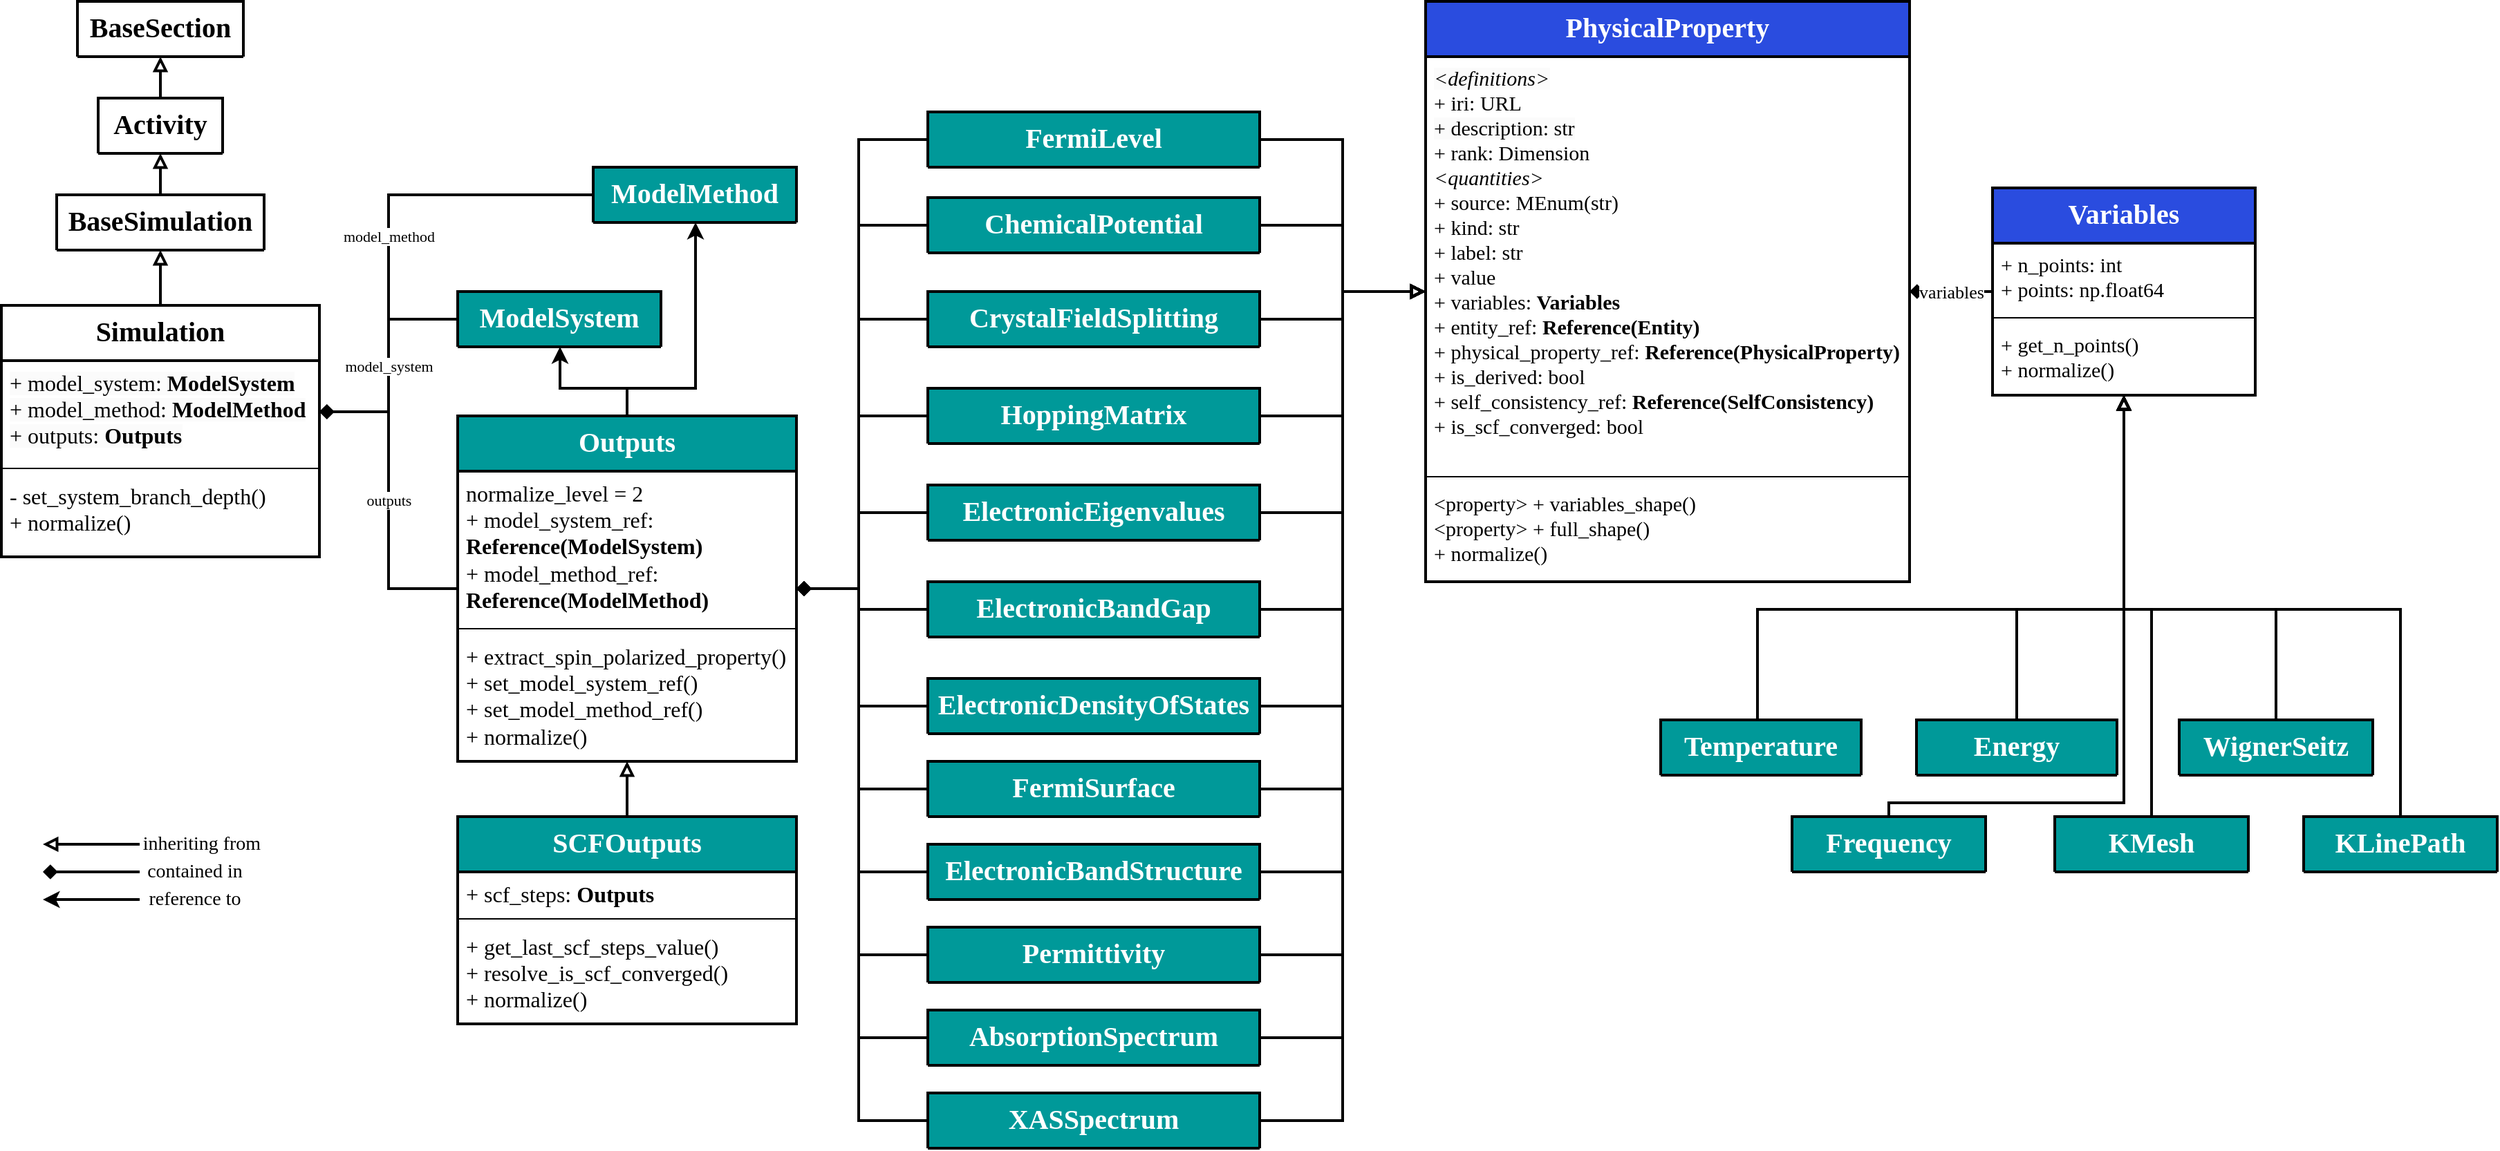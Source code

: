 <mxfile version="24.5.3" type="device">
  <diagram name="Page-1" id="y-7d6MHpmnTL7HZYriRI">
    <mxGraphModel dx="1564" dy="2016" grid="1" gridSize="10" guides="1" tooltips="1" connect="1" arrows="1" fold="1" page="1" pageScale="1" pageWidth="850" pageHeight="1100" math="0" shadow="0">
      <root>
        <mxCell id="0" />
        <mxCell id="1" parent="0" />
        <mxCell id="Eo4oD8oEYdF83mtFnDHt-18" style="edgeStyle=orthogonalEdgeStyle;rounded=0;orthogonalLoop=1;jettySize=auto;html=1;exitX=0.5;exitY=0;exitDx=0;exitDy=0;endArrow=block;endFill=0;fontFamily=Titillium Web;strokeWidth=2;" parent="1" source="Eo4oD8oEYdF83mtFnDHt-19" target="Eo4oD8oEYdF83mtFnDHt-24" edge="1">
          <mxGeometry relative="1" as="geometry" />
        </mxCell>
        <mxCell id="Eo4oD8oEYdF83mtFnDHt-19" value="&lt;font style=&quot;font-size: 20px;&quot;&gt;Activity&lt;/font&gt;" style="swimlane;fontStyle=1;align=center;verticalAlign=top;childLayout=stackLayout;horizontal=1;startSize=40;horizontalStack=0;resizeParent=1;resizeParentMax=0;resizeLast=0;collapsible=1;marginBottom=0;whiteSpace=wrap;html=1;fontFamily=Titillium Web;strokeWidth=2;" parent="1" vertex="1" collapsed="1">
          <mxGeometry x="80" y="70" width="90" height="40" as="geometry">
            <mxRectangle x="340" y="40" width="170" height="176" as="alternateBounds" />
          </mxGeometry>
        </mxCell>
        <mxCell id="Eo4oD8oEYdF83mtFnDHt-20" value="&lt;div style=&quot;font-size: 16px;&quot;&gt;&lt;font style=&quot;font-size: 16px;&quot;&gt;+ datetime: Datetime&lt;/font&gt;&lt;/div&gt;&lt;div style=&quot;font-size: 16px;&quot;&gt;&lt;font style=&quot;font-size: 16px;&quot;&gt;+ method: str&lt;/font&gt;&lt;/div&gt;&lt;div style=&quot;font-size: 16px;&quot;&gt;&lt;font style=&quot;font-size: 16px;&quot;&gt;+ location: str&lt;/font&gt;&lt;/div&gt;&lt;div style=&quot;font-size: 16px;&quot;&gt;&lt;font style=&quot;font-size: 16px;&quot;&gt;+ steps: &lt;b style=&quot;&quot;&gt;ActivityStep&lt;/b&gt;&lt;/font&gt;&lt;br&gt;&lt;/div&gt;" style="text;strokeColor=none;fillColor=none;align=left;verticalAlign=top;spacingLeft=4;spacingRight=4;overflow=hidden;rotatable=0;points=[[0,0.5],[1,0.5]];portConstraint=eastwest;whiteSpace=wrap;html=1;fontFamily=Titillium Web;" parent="Eo4oD8oEYdF83mtFnDHt-19" vertex="1">
          <mxGeometry y="40" width="170" height="94" as="geometry" />
        </mxCell>
        <mxCell id="Eo4oD8oEYdF83mtFnDHt-21" value="" style="line;strokeWidth=2;fillColor=none;align=left;verticalAlign=middle;spacingTop=-1;spacingLeft=3;spacingRight=3;rotatable=0;labelPosition=right;points=[];portConstraint=eastwest;strokeColor=inherit;fontFamily=Titillium Web;" parent="Eo4oD8oEYdF83mtFnDHt-19" vertex="1">
          <mxGeometry y="134" width="170" height="8" as="geometry" />
        </mxCell>
        <mxCell id="Eo4oD8oEYdF83mtFnDHt-22" value="&lt;font style=&quot;font-size: 16px;&quot;&gt;+ normalize()&lt;/font&gt;" style="text;strokeColor=none;fillColor=none;align=left;verticalAlign=top;spacingLeft=4;spacingRight=4;overflow=hidden;rotatable=0;points=[[0,0.5],[1,0.5]];portConstraint=eastwest;whiteSpace=wrap;html=1;fontFamily=Titillium Web;" parent="Eo4oD8oEYdF83mtFnDHt-19" vertex="1">
          <mxGeometry y="142" width="170" height="34" as="geometry" />
        </mxCell>
        <mxCell id="Eo4oD8oEYdF83mtFnDHt-23" style="edgeStyle=orthogonalEdgeStyle;rounded=0;orthogonalLoop=1;jettySize=auto;html=1;entryX=0.5;entryY=1;entryDx=0;entryDy=0;endArrow=block;endFill=0;fontFamily=Titillium Web;exitX=0.5;exitY=0;exitDx=0;exitDy=0;strokeWidth=2;" parent="1" source="Eo4oD8oEYdF83mtFnDHt-28" target="Eo4oD8oEYdF83mtFnDHt-19" edge="1">
          <mxGeometry relative="1" as="geometry">
            <mxPoint x="185" y="350" as="sourcePoint" />
          </mxGeometry>
        </mxCell>
        <mxCell id="Eo4oD8oEYdF83mtFnDHt-24" value="&lt;font style=&quot;font-size: 20px;&quot;&gt;BaseSection&lt;/font&gt;" style="swimlane;fontStyle=1;align=center;verticalAlign=top;childLayout=stackLayout;horizontal=1;startSize=40;horizontalStack=0;resizeParent=1;resizeParentMax=0;resizeLast=0;collapsible=1;marginBottom=0;whiteSpace=wrap;html=1;fontFamily=Titillium Web;strokeWidth=2;" parent="1" vertex="1" collapsed="1">
          <mxGeometry x="65" width="120" height="40" as="geometry">
            <mxRectangle x="160" width="160" height="176" as="alternateBounds" />
          </mxGeometry>
        </mxCell>
        <mxCell id="Eo4oD8oEYdF83mtFnDHt-25" value="&lt;div style=&quot;font-size: 16px;&quot;&gt;&lt;font style=&quot;font-size: 16px;&quot;&gt;+ name: str&lt;/font&gt;&lt;/div&gt;&lt;div style=&quot;font-size: 16px;&quot;&gt;&lt;font style=&quot;font-size: 16px;&quot;&gt;+ datetime: Datetime&lt;/font&gt;&lt;/div&gt;&lt;div style=&quot;font-size: 16px;&quot;&gt;&lt;font style=&quot;font-size: 16px;&quot;&gt;+ lab_id: str&lt;/font&gt;&lt;/div&gt;&lt;div style=&quot;font-size: 16px;&quot;&gt;&lt;font style=&quot;font-size: 16px;&quot;&gt;+ description: str&lt;/font&gt;&lt;br&gt;&lt;/div&gt;" style="text;strokeColor=none;fillColor=none;align=left;verticalAlign=top;spacingLeft=4;spacingRight=4;overflow=hidden;rotatable=0;points=[[0,0.5],[1,0.5]];portConstraint=eastwest;whiteSpace=wrap;html=1;fontFamily=Titillium Web;" parent="Eo4oD8oEYdF83mtFnDHt-24" vertex="1">
          <mxGeometry y="40" width="160" height="94" as="geometry" />
        </mxCell>
        <mxCell id="Eo4oD8oEYdF83mtFnDHt-26" value="" style="line;strokeWidth=2;fillColor=none;align=left;verticalAlign=middle;spacingTop=-1;spacingLeft=3;spacingRight=3;rotatable=0;labelPosition=right;points=[];portConstraint=eastwest;strokeColor=inherit;fontFamily=Titillium Web;" parent="Eo4oD8oEYdF83mtFnDHt-24" vertex="1">
          <mxGeometry y="134" width="160" height="8" as="geometry" />
        </mxCell>
        <mxCell id="Eo4oD8oEYdF83mtFnDHt-27" value="&lt;font style=&quot;font-size: 16px;&quot;&gt;+ normalize()&lt;/font&gt;" style="text;strokeColor=none;fillColor=none;align=left;verticalAlign=top;spacingLeft=4;spacingRight=4;overflow=hidden;rotatable=0;points=[[0,0.5],[1,0.5]];portConstraint=eastwest;whiteSpace=wrap;html=1;fontFamily=Titillium Web;" parent="Eo4oD8oEYdF83mtFnDHt-24" vertex="1">
          <mxGeometry y="142" width="160" height="34" as="geometry" />
        </mxCell>
        <mxCell id="Eo4oD8oEYdF83mtFnDHt-28" value="&lt;font style=&quot;font-size: 20px;&quot;&gt;BaseSimulation&lt;/font&gt;" style="swimlane;fontStyle=1;align=center;verticalAlign=top;childLayout=stackLayout;horizontal=1;startSize=40;horizontalStack=0;resizeParent=1;resizeParentMax=0;resizeLast=0;collapsible=1;marginBottom=0;whiteSpace=wrap;html=1;fontFamily=Titillium Web;strokeWidth=2;" parent="1" vertex="1" collapsed="1">
          <mxGeometry x="50" y="140" width="150" height="40" as="geometry">
            <mxRectangle x="40" y="160" width="200" height="206" as="alternateBounds" />
          </mxGeometry>
        </mxCell>
        <mxCell id="Eo4oD8oEYdF83mtFnDHt-29" value="&lt;div style=&quot;font-size: 16px;&quot;&gt;&lt;font style=&quot;font-size: 16px;&quot;&gt;+ datetime_end: Datetime&lt;/font&gt;&lt;/div&gt;&lt;div style=&quot;font-size: 16px;&quot;&gt;&lt;font style=&quot;font-size: 16px;&quot;&gt;+ cpu1_start: np.float64, s&lt;/font&gt;&lt;/div&gt;&lt;div style=&quot;font-size: 16px;&quot;&gt;&lt;font style=&quot;font-size: 16px;&quot;&gt;+ cpu1_end: np.float64, s&lt;/font&gt;&lt;/div&gt;&lt;div style=&quot;font-size: 16px;&quot;&gt;&lt;font style=&quot;font-size: 16px;&quot;&gt;+ wall_start: np.float64, s&lt;/font&gt;&lt;/div&gt;&lt;div style=&quot;font-size: 16px;&quot;&gt;&lt;font style=&quot;font-size: 16px;&quot;&gt;+ wall_end: np.float64, s&lt;/font&gt;&lt;/div&gt;&lt;div style=&quot;font-size: 16px;&quot;&gt;&lt;font style=&quot;font-size: 16px;&quot;&gt;+ program: &lt;b style=&quot;&quot;&gt;Program&lt;/b&gt;&lt;/font&gt;&lt;br&gt;&lt;/div&gt;" style="text;strokeColor=none;fillColor=none;align=left;verticalAlign=top;spacingLeft=4;spacingRight=4;overflow=hidden;rotatable=0;points=[[0,0.5],[1,0.5]];portConstraint=eastwest;whiteSpace=wrap;html=1;fontFamily=Titillium Web;" parent="Eo4oD8oEYdF83mtFnDHt-28" vertex="1">
          <mxGeometry y="40" width="200" height="124" as="geometry" />
        </mxCell>
        <mxCell id="Eo4oD8oEYdF83mtFnDHt-30" value="" style="line;strokeWidth=2;fillColor=none;align=left;verticalAlign=middle;spacingTop=-1;spacingLeft=3;spacingRight=3;rotatable=0;labelPosition=right;points=[];portConstraint=eastwest;strokeColor=inherit;fontFamily=Titillium Web;" parent="Eo4oD8oEYdF83mtFnDHt-28" vertex="1">
          <mxGeometry y="164" width="200" height="8" as="geometry" />
        </mxCell>
        <mxCell id="Eo4oD8oEYdF83mtFnDHt-31" value="&lt;font style=&quot;font-size: 16px;&quot;&gt;+ normalize()&lt;/font&gt;" style="text;strokeColor=none;fillColor=none;align=left;verticalAlign=top;spacingLeft=4;spacingRight=4;overflow=hidden;rotatable=0;points=[[0,0.5],[1,0.5]];portConstraint=eastwest;whiteSpace=wrap;html=1;fontFamily=Titillium Web;" parent="Eo4oD8oEYdF83mtFnDHt-28" vertex="1">
          <mxGeometry y="172" width="200" height="34" as="geometry" />
        </mxCell>
        <mxCell id="Eo4oD8oEYdF83mtFnDHt-34" value="" style="endArrow=none;html=1;rounded=0;strokeWidth=2;endFill=0;startArrow=block;startFill=0;" parent="1" edge="1">
          <mxGeometry width="50" height="50" relative="1" as="geometry">
            <mxPoint x="40" y="610" as="sourcePoint" />
            <mxPoint x="110" y="610" as="targetPoint" />
          </mxGeometry>
        </mxCell>
        <mxCell id="Eo4oD8oEYdF83mtFnDHt-35" value="&lt;font style=&quot;font-size: 14px;&quot; face=&quot;Titillium Web&quot;&gt;inheriting from&lt;/font&gt;" style="text;html=1;align=center;verticalAlign=middle;whiteSpace=wrap;rounded=0;" parent="1" vertex="1">
          <mxGeometry x="110" y="600" width="90" height="20" as="geometry" />
        </mxCell>
        <mxCell id="Eo4oD8oEYdF83mtFnDHt-36" value="" style="endArrow=none;html=1;rounded=0;strokeWidth=2;endFill=0;startArrow=diamond;startFill=1;" parent="1" edge="1">
          <mxGeometry width="50" height="50" relative="1" as="geometry">
            <mxPoint x="40" y="630" as="sourcePoint" />
            <mxPoint x="110" y="630" as="targetPoint" />
          </mxGeometry>
        </mxCell>
        <mxCell id="Eo4oD8oEYdF83mtFnDHt-37" value="&lt;font style=&quot;font-size: 14px;&quot; face=&quot;Titillium Web&quot;&gt;contained in&lt;/font&gt;" style="text;html=1;align=center;verticalAlign=middle;whiteSpace=wrap;rounded=0;" parent="1" vertex="1">
          <mxGeometry x="110" y="620" width="80" height="20" as="geometry" />
        </mxCell>
        <mxCell id="O3gvgiHZ3PhE2__OoeL2-5" style="edgeStyle=orthogonalEdgeStyle;rounded=0;orthogonalLoop=1;jettySize=auto;html=1;strokeWidth=2;endArrow=block;endFill=0;" parent="1" source="O3gvgiHZ3PhE2__OoeL2-1" target="Eo4oD8oEYdF83mtFnDHt-28" edge="1">
          <mxGeometry relative="1" as="geometry" />
        </mxCell>
        <mxCell id="O3gvgiHZ3PhE2__OoeL2-1" value="&lt;font color=&quot;#000000&quot; style=&quot;font-size: 20px;&quot;&gt;Simulation&lt;/font&gt;" style="swimlane;fontStyle=1;align=center;verticalAlign=top;childLayout=stackLayout;horizontal=1;startSize=40;horizontalStack=0;resizeParent=1;resizeParentMax=0;resizeLast=0;collapsible=1;marginBottom=0;whiteSpace=wrap;html=1;fillColor=none;fontColor=#ffffff;fontFamily=Titillium Web;strokeWidth=2;" parent="1" vertex="1">
          <mxGeometry x="10" y="220" width="230" height="182" as="geometry">
            <mxRectangle x="65" y="291" width="120" height="40" as="alternateBounds" />
          </mxGeometry>
        </mxCell>
        <mxCell id="O3gvgiHZ3PhE2__OoeL2-2" value="&lt;font style=&quot;font-size: 16px;&quot;&gt;&lt;span style=&quot;color: rgb(0, 0, 0); font-family: &amp;quot;Titillium Web&amp;quot;; font-style: normal; font-variant-ligatures: normal; font-variant-caps: normal; font-weight: 400; letter-spacing: normal; orphans: 2; text-align: left; text-indent: 0px; text-transform: none; widows: 2; word-spacing: 0px; -webkit-text-stroke-width: 0px; background-color: rgb(251, 251, 251); text-decoration-thickness: initial; text-decoration-style: initial; text-decoration-color: initial; float: none; display: inline !important;&quot;&gt;+ model_system:&amp;nbsp;&lt;/span&gt;&lt;span style=&quot;border-color: var(--border-color); color: rgb(0, 0, 0); font-family: &amp;quot;Titillium Web&amp;quot;; font-style: normal; font-variant-ligatures: normal; font-variant-caps: normal; letter-spacing: normal; orphans: 2; text-align: left; text-indent: 0px; text-transform: none; widows: 2; word-spacing: 0px; -webkit-text-stroke-width: 0px; background-color: rgb(251, 251, 251); text-decoration-thickness: initial; text-decoration-style: initial; text-decoration-color: initial;&quot;&gt;&lt;b&gt;ModelSystem&lt;/b&gt;&lt;br&gt;+ model_method:&lt;/span&gt;&lt;/font&gt;&lt;span style=&quot;border-color: var(--border-color); color: rgb(0, 0, 0); font-family: &amp;quot;Titillium Web&amp;quot;; font-style: normal; font-variant-ligatures: normal; font-variant-caps: normal; letter-spacing: normal; orphans: 2; text-align: left; text-indent: 0px; text-transform: none; widows: 2; word-spacing: 0px; -webkit-text-stroke-width: 0px; background-color: rgb(251, 251, 251); text-decoration-thickness: initial; text-decoration-style: initial; text-decoration-color: initial; font-size: 16px;&quot;&gt;&lt;font style=&quot;font-size: 16px;&quot;&gt;&lt;b style=&quot;&quot;&gt;&amp;nbsp;&lt;/b&gt;&lt;span style=&quot;border-color: var(--border-color);&quot;&gt;&lt;b&gt;ModelMethod&lt;/b&gt;&lt;br&gt;+ outputs:&lt;/span&gt;&lt;/font&gt;&lt;b style=&quot;font-weight: bold; border-color: var(--border-color);&quot;&gt;&lt;font style=&quot;font-size: 16px;&quot;&gt;&amp;nbsp;&lt;/font&gt;&lt;b style=&quot;border-color: var(--border-color);&quot;&gt;&lt;font style=&quot;font-size: 16px;&quot;&gt;Outputs&lt;/font&gt;&lt;br style=&quot;border-color: var(--border-color);&quot;&gt;&lt;/b&gt;&lt;/b&gt;&lt;/span&gt;" style="text;strokeColor=none;fillColor=none;align=left;verticalAlign=top;spacingLeft=4;spacingRight=4;overflow=hidden;rotatable=0;points=[[0,0.5],[1,0.5]];portConstraint=eastwest;whiteSpace=wrap;html=1;fontFamily=Titillium Web;" parent="O3gvgiHZ3PhE2__OoeL2-1" vertex="1">
          <mxGeometry y="40" width="230" height="74" as="geometry" />
        </mxCell>
        <mxCell id="O3gvgiHZ3PhE2__OoeL2-3" value="" style="line;strokeWidth=1;fillColor=none;align=left;verticalAlign=middle;spacingTop=-1;spacingLeft=3;spacingRight=3;rotatable=0;labelPosition=right;points=[];portConstraint=eastwest;strokeColor=inherit;fontFamily=Titillium Web;" parent="O3gvgiHZ3PhE2__OoeL2-1" vertex="1">
          <mxGeometry y="114" width="230" height="8" as="geometry" />
        </mxCell>
        <mxCell id="O3gvgiHZ3PhE2__OoeL2-4" value="&lt;div style=&quot;font-size: 16px;&quot;&gt;&lt;font style=&quot;font-size: 16px;&quot;&gt;- set_system_branch_depth()&lt;br&gt;&lt;/font&gt;&lt;/div&gt;&lt;div style=&quot;font-size: 16px;&quot;&gt;&lt;font style=&quot;font-size: 16px;&quot;&gt;+ normalize()&lt;/font&gt;&lt;/div&gt;" style="text;strokeColor=none;fillColor=none;align=left;verticalAlign=top;spacingLeft=4;spacingRight=4;overflow=hidden;rotatable=0;points=[[0,0.5],[1,0.5]];portConstraint=eastwest;whiteSpace=wrap;html=1;fontFamily=Titillium Web;" parent="O3gvgiHZ3PhE2__OoeL2-1" vertex="1">
          <mxGeometry y="122" width="230" height="60" as="geometry" />
        </mxCell>
        <mxCell id="-xa2I-5CzvBbWXcxgvTn-15" value="&lt;font face=&quot;Titillium Web&quot;&gt;outputs&lt;/font&gt;" style="edgeStyle=orthogonalEdgeStyle;rounded=0;orthogonalLoop=1;jettySize=auto;html=1;strokeWidth=2;endArrow=diamond;endFill=1;" parent="1" source="O3gvgiHZ3PhE2__OoeL2-10" target="O3gvgiHZ3PhE2__OoeL2-2" edge="1">
          <mxGeometry relative="1" as="geometry" />
        </mxCell>
        <mxCell id="SJf9l1WOMlyk7xRIwPWy-45" style="edgeStyle=orthogonalEdgeStyle;rounded=0;orthogonalLoop=1;jettySize=auto;html=1;strokeWidth=2;" parent="1" source="O3gvgiHZ3PhE2__OoeL2-10" target="-xa2I-5CzvBbWXcxgvTn-5" edge="1">
          <mxGeometry relative="1" as="geometry">
            <Array as="points">
              <mxPoint x="463" y="280" />
              <mxPoint x="414" y="280" />
            </Array>
          </mxGeometry>
        </mxCell>
        <mxCell id="SJf9l1WOMlyk7xRIwPWy-47" style="edgeStyle=orthogonalEdgeStyle;rounded=0;orthogonalLoop=1;jettySize=auto;html=1;strokeWidth=2;" parent="1" source="O3gvgiHZ3PhE2__OoeL2-10" target="-xa2I-5CzvBbWXcxgvTn-1" edge="1">
          <mxGeometry relative="1" as="geometry">
            <Array as="points">
              <mxPoint x="463" y="280" />
              <mxPoint x="512" y="280" />
            </Array>
          </mxGeometry>
        </mxCell>
        <mxCell id="O3gvgiHZ3PhE2__OoeL2-10" value="&lt;font style=&quot;font-size: 20px;&quot;&gt;Outputs&lt;/font&gt;" style="swimlane;fontStyle=1;align=center;verticalAlign=top;childLayout=stackLayout;horizontal=1;startSize=40;horizontalStack=0;resizeParent=1;resizeParentMax=0;resizeLast=0;collapsible=1;marginBottom=0;whiteSpace=wrap;html=1;fillColor=#009999;fontColor=#ffffff;fontFamily=Titillium Web;strokeWidth=2;" parent="1" vertex="1">
          <mxGeometry x="340" y="300" width="245" height="250" as="geometry">
            <mxRectangle x="360" y="291" width="140" height="40" as="alternateBounds" />
          </mxGeometry>
        </mxCell>
        <mxCell id="O3gvgiHZ3PhE2__OoeL2-11" value="&lt;span style=&quot;font-size: 16px;&quot;&gt;normalize_level = 2&lt;/span&gt;&lt;div&gt;&lt;span style=&quot;font-size: 16px;&quot;&gt;+ model_system_ref: &lt;b&gt;Reference(ModelSystem)&lt;/b&gt;&lt;/span&gt;&lt;/div&gt;&lt;div&gt;&lt;span style=&quot;font-size: 16px;&quot;&gt;+ model_method_ref: &lt;b&gt;Reference(ModelMethod)&lt;/b&gt;&lt;/span&gt;&lt;/div&gt;" style="text;strokeColor=none;fillColor=none;align=left;verticalAlign=top;spacingLeft=4;spacingRight=4;overflow=hidden;rotatable=0;points=[[0,0.5],[1,0.5]];portConstraint=eastwest;whiteSpace=wrap;html=1;fontFamily=Titillium Web;" parent="O3gvgiHZ3PhE2__OoeL2-10" vertex="1">
          <mxGeometry y="40" width="245" height="110" as="geometry" />
        </mxCell>
        <mxCell id="O3gvgiHZ3PhE2__OoeL2-12" value="" style="line;strokeWidth=1;fillColor=none;align=left;verticalAlign=middle;spacingTop=-1;spacingLeft=3;spacingRight=3;rotatable=0;labelPosition=right;points=[];portConstraint=eastwest;strokeColor=inherit;fontFamily=Titillium Web;" parent="O3gvgiHZ3PhE2__OoeL2-10" vertex="1">
          <mxGeometry y="150" width="245" height="8" as="geometry" />
        </mxCell>
        <mxCell id="O3gvgiHZ3PhE2__OoeL2-13" value="&lt;div style=&quot;font-size: 16px;&quot;&gt;&lt;span style=&quot;background-color: initial;&quot;&gt;+ extract_spin_polarized_property()&lt;/span&gt;&lt;/div&gt;&lt;div style=&quot;font-size: 16px;&quot;&gt;&lt;span style=&quot;background-color: initial;&quot;&gt;+ set_model_system_ref()&lt;/span&gt;&lt;/div&gt;&lt;div style=&quot;font-size: 16px;&quot;&gt;&lt;span style=&quot;background-color: initial;&quot;&gt;+ set_model_method_ref()&lt;/span&gt;&lt;/div&gt;&lt;div style=&quot;font-size: 16px;&quot;&gt;&lt;span style=&quot;background-color: initial;&quot;&gt;+ normalize()&lt;/span&gt;&lt;br&gt;&lt;/div&gt;" style="text;strokeColor=none;fillColor=none;align=left;verticalAlign=top;spacingLeft=4;spacingRight=4;overflow=hidden;rotatable=0;points=[[0,0.5],[1,0.5]];portConstraint=eastwest;whiteSpace=wrap;html=1;fontFamily=Titillium Web;" parent="O3gvgiHZ3PhE2__OoeL2-10" vertex="1">
          <mxGeometry y="158" width="245" height="92" as="geometry" />
        </mxCell>
        <mxCell id="-xa2I-5CzvBbWXcxgvTn-16" style="edgeStyle=orthogonalEdgeStyle;rounded=0;orthogonalLoop=1;jettySize=auto;html=1;strokeWidth=2;endArrow=block;endFill=0;" parent="1" source="jLTmovnZ-4I3dYf7ap1G-43" target="O3gvgiHZ3PhE2__OoeL2-10" edge="1">
          <mxGeometry relative="1" as="geometry" />
        </mxCell>
        <mxCell id="jLTmovnZ-4I3dYf7ap1G-43" value="&lt;font style=&quot;font-size: 20px;&quot;&gt;SCFOutputs&lt;/font&gt;" style="swimlane;fontStyle=1;align=center;verticalAlign=top;childLayout=stackLayout;horizontal=1;startSize=40;horizontalStack=0;resizeParent=1;resizeParentMax=0;resizeLast=0;collapsible=1;marginBottom=0;whiteSpace=wrap;html=1;fillColor=#009999;fontColor=#ffffff;fontFamily=Titillium Web;strokeWidth=2;" parent="1" vertex="1">
          <mxGeometry x="340" y="590" width="245" height="150" as="geometry">
            <mxRectangle x="360" y="291" width="140" height="40" as="alternateBounds" />
          </mxGeometry>
        </mxCell>
        <mxCell id="jLTmovnZ-4I3dYf7ap1G-44" value="&lt;span style=&quot;font-size: 16px;&quot;&gt;+ scf_steps: &lt;b&gt;Outputs&lt;/b&gt;&lt;/span&gt;" style="text;strokeColor=none;fillColor=none;align=left;verticalAlign=top;spacingLeft=4;spacingRight=4;overflow=hidden;rotatable=0;points=[[0,0.5],[1,0.5]];portConstraint=eastwest;whiteSpace=wrap;html=1;fontFamily=Titillium Web;" parent="jLTmovnZ-4I3dYf7ap1G-43" vertex="1">
          <mxGeometry y="40" width="245" height="30" as="geometry" />
        </mxCell>
        <mxCell id="jLTmovnZ-4I3dYf7ap1G-45" value="" style="line;strokeWidth=1;fillColor=none;align=left;verticalAlign=middle;spacingTop=-1;spacingLeft=3;spacingRight=3;rotatable=0;labelPosition=right;points=[];portConstraint=eastwest;strokeColor=inherit;fontFamily=Titillium Web;" parent="jLTmovnZ-4I3dYf7ap1G-43" vertex="1">
          <mxGeometry y="70" width="245" height="8" as="geometry" />
        </mxCell>
        <mxCell id="jLTmovnZ-4I3dYf7ap1G-46" value="&lt;div style=&quot;font-size: 16px;&quot;&gt;&lt;span style=&quot;background-color: initial;&quot;&gt;+ get_last_scf_steps_value()&lt;/span&gt;&lt;/div&gt;&lt;div style=&quot;font-size: 16px;&quot;&gt;&lt;span style=&quot;background-color: initial;&quot;&gt;+ resolve_is_scf_converged()&lt;/span&gt;&lt;/div&gt;&lt;div style=&quot;font-size: 16px;&quot;&gt;&lt;span style=&quot;background-color: initial;&quot;&gt;+ normalize()&lt;/span&gt;&lt;br&gt;&lt;/div&gt;" style="text;strokeColor=none;fillColor=none;align=left;verticalAlign=top;spacingLeft=4;spacingRight=4;overflow=hidden;rotatable=0;points=[[0,0.5],[1,0.5]];portConstraint=eastwest;whiteSpace=wrap;html=1;fontFamily=Titillium Web;" parent="jLTmovnZ-4I3dYf7ap1G-43" vertex="1">
          <mxGeometry y="78" width="245" height="72" as="geometry" />
        </mxCell>
        <mxCell id="-xa2I-5CzvBbWXcxgvTn-13" value="&lt;font face=&quot;Titillium Web&quot;&gt;model_method&lt;/font&gt;" style="edgeStyle=orthogonalEdgeStyle;rounded=0;orthogonalLoop=1;jettySize=auto;html=1;endArrow=diamond;endFill=1;strokeWidth=2;exitX=0;exitY=0.5;exitDx=0;exitDy=0;" parent="1" source="-xa2I-5CzvBbWXcxgvTn-1" target="O3gvgiHZ3PhE2__OoeL2-2" edge="1">
          <mxGeometry relative="1" as="geometry">
            <Array as="points">
              <mxPoint x="290" y="140" />
              <mxPoint x="290" y="297" />
            </Array>
          </mxGeometry>
        </mxCell>
        <mxCell id="-xa2I-5CzvBbWXcxgvTn-1" value="&lt;font style=&quot;font-size: 20px;&quot;&gt;ModelMethod&lt;/font&gt;" style="swimlane;fontStyle=1;align=center;verticalAlign=top;childLayout=stackLayout;horizontal=1;startSize=40;horizontalStack=0;resizeParent=1;resizeParentMax=0;resizeLast=0;collapsible=1;marginBottom=0;whiteSpace=wrap;html=1;fillColor=#009999;fontColor=#ffffff;fontFamily=Titillium Web;strokeWidth=2;" parent="1" vertex="1" collapsed="1">
          <mxGeometry x="438" y="120" width="147" height="40" as="geometry">
            <mxRectangle x="303" y="110" width="245" height="120" as="alternateBounds" />
          </mxGeometry>
        </mxCell>
        <mxCell id="-xa2I-5CzvBbWXcxgvTn-2" value="&lt;font style=&quot;font-size: 16px;&quot;&gt;&lt;span style=&quot;color: rgb(0, 0, 0); font-family: &amp;quot;Titillium Web&amp;quot;; font-style: normal; font-variant-ligatures: normal; font-variant-caps: normal; font-weight: 400; letter-spacing: normal; orphans: 2; text-align: left; text-indent: 0px; text-transform: none; widows: 2; word-spacing: 0px; -webkit-text-stroke-width: 0px; background-color: rgb(251, 251, 251); text-decoration-thickness: initial; text-decoration-style: initial; text-decoration-color: initial; float: none; display: inline !important;&quot;&gt;+ contributions: &lt;/span&gt;&lt;span style=&quot;color: rgb(0, 0, 0); font-family: &amp;quot;Titillium Web&amp;quot;; font-style: normal; font-variant-ligatures: normal; font-variant-caps: normal; letter-spacing: normal; orphans: 2; text-align: left; text-indent: 0px; text-transform: none; widows: 2; word-spacing: 0px; -webkit-text-stroke-width: 0px; background-color: rgb(251, 251, 251); text-decoration-thickness: initial; text-decoration-style: initial; text-decoration-color: initial; float: none; display: inline !important;&quot;&gt;&lt;b&gt;BaseModelMethod&lt;/b&gt;&lt;/span&gt;&lt;/font&gt;&lt;span style=&quot;border-color: var(--border-color); color: rgb(0, 0, 0); font-family: &amp;quot;Titillium Web&amp;quot;; font-style: normal; font-variant-ligatures: normal; font-variant-caps: normal; letter-spacing: normal; orphans: 2; text-align: left; text-indent: 0px; text-transform: none; widows: 2; word-spacing: 0px; -webkit-text-stroke-width: 0px; background-color: rgb(251, 251, 251); text-decoration-thickness: initial; text-decoration-style: initial; text-decoration-color: initial; font-size: 16px;&quot;&gt;&lt;b style=&quot;font-weight: bold; border-color: var(--border-color);&quot;&gt;&lt;b style=&quot;border-color: var(--border-color);&quot;&gt;&lt;br style=&quot;border-color: var(--border-color);&quot;&gt;&lt;/b&gt;&lt;/b&gt;&lt;/span&gt;" style="text;strokeColor=none;fillColor=none;align=left;verticalAlign=top;spacingLeft=4;spacingRight=4;overflow=hidden;rotatable=0;points=[[0,0.5],[1,0.5]];portConstraint=eastwest;whiteSpace=wrap;html=1;fontFamily=Titillium Web;" parent="-xa2I-5CzvBbWXcxgvTn-1" vertex="1">
          <mxGeometry y="40" width="245" height="30" as="geometry" />
        </mxCell>
        <mxCell id="-xa2I-5CzvBbWXcxgvTn-3" value="" style="line;strokeWidth=1;fillColor=none;align=left;verticalAlign=middle;spacingTop=-1;spacingLeft=3;spacingRight=3;rotatable=0;labelPosition=right;points=[];portConstraint=eastwest;strokeColor=inherit;fontFamily=Titillium Web;" parent="-xa2I-5CzvBbWXcxgvTn-1" vertex="1">
          <mxGeometry y="70" width="245" height="8" as="geometry" />
        </mxCell>
        <mxCell id="-xa2I-5CzvBbWXcxgvTn-4" value="&lt;div style=&quot;font-size: 16px;&quot;&gt;&lt;span style=&quot;background-color: initial;&quot;&gt;+ normalize()&lt;/span&gt;&lt;br&gt;&lt;/div&gt;" style="text;strokeColor=none;fillColor=none;align=left;verticalAlign=top;spacingLeft=4;spacingRight=4;overflow=hidden;rotatable=0;points=[[0,0.5],[1,0.5]];portConstraint=eastwest;whiteSpace=wrap;html=1;fontFamily=Titillium Web;" parent="-xa2I-5CzvBbWXcxgvTn-1" vertex="1">
          <mxGeometry y="78" width="245" height="42" as="geometry" />
        </mxCell>
        <mxCell id="-xa2I-5CzvBbWXcxgvTn-14" value="&lt;font face=&quot;Titillium Web&quot;&gt;model_system&lt;/font&gt;" style="edgeStyle=orthogonalEdgeStyle;rounded=0;orthogonalLoop=1;jettySize=auto;html=1;endArrow=diamond;endFill=1;strokeWidth=2;exitX=0;exitY=0.5;exitDx=0;exitDy=0;" parent="1" source="-xa2I-5CzvBbWXcxgvTn-5" target="O3gvgiHZ3PhE2__OoeL2-2" edge="1">
          <mxGeometry relative="1" as="geometry" />
        </mxCell>
        <mxCell id="-xa2I-5CzvBbWXcxgvTn-5" value="&lt;font style=&quot;font-size: 20px;&quot;&gt;ModelSystem&lt;/font&gt;" style="swimlane;fontStyle=1;align=center;verticalAlign=top;childLayout=stackLayout;horizontal=1;startSize=40;horizontalStack=0;resizeParent=1;resizeParentMax=0;resizeLast=0;collapsible=1;marginBottom=0;whiteSpace=wrap;html=1;fillColor=#009999;fontColor=#ffffff;fontFamily=Titillium Web;strokeWidth=2;" parent="1" vertex="1" collapsed="1">
          <mxGeometry x="340" y="210" width="147" height="40" as="geometry">
            <mxRectangle x="303" y="110" width="245" height="120" as="alternateBounds" />
          </mxGeometry>
        </mxCell>
        <mxCell id="-xa2I-5CzvBbWXcxgvTn-6" value="&lt;font style=&quot;font-size: 16px;&quot;&gt;&lt;span style=&quot;color: rgb(0, 0, 0); font-family: &amp;quot;Titillium Web&amp;quot;; font-style: normal; font-variant-ligatures: normal; font-variant-caps: normal; font-weight: 400; letter-spacing: normal; orphans: 2; text-align: left; text-indent: 0px; text-transform: none; widows: 2; word-spacing: 0px; -webkit-text-stroke-width: 0px; background-color: rgb(251, 251, 251); text-decoration-thickness: initial; text-decoration-style: initial; text-decoration-color: initial; float: none; display: inline !important;&quot;&gt;+ contributions: &lt;/span&gt;&lt;span style=&quot;color: rgb(0, 0, 0); font-family: &amp;quot;Titillium Web&amp;quot;; font-style: normal; font-variant-ligatures: normal; font-variant-caps: normal; letter-spacing: normal; orphans: 2; text-align: left; text-indent: 0px; text-transform: none; widows: 2; word-spacing: 0px; -webkit-text-stroke-width: 0px; background-color: rgb(251, 251, 251); text-decoration-thickness: initial; text-decoration-style: initial; text-decoration-color: initial; float: none; display: inline !important;&quot;&gt;&lt;b&gt;BaseModelMethod&lt;/b&gt;&lt;/span&gt;&lt;/font&gt;&lt;span style=&quot;border-color: var(--border-color); color: rgb(0, 0, 0); font-family: &amp;quot;Titillium Web&amp;quot;; font-style: normal; font-variant-ligatures: normal; font-variant-caps: normal; letter-spacing: normal; orphans: 2; text-align: left; text-indent: 0px; text-transform: none; widows: 2; word-spacing: 0px; -webkit-text-stroke-width: 0px; background-color: rgb(251, 251, 251); text-decoration-thickness: initial; text-decoration-style: initial; text-decoration-color: initial; font-size: 16px;&quot;&gt;&lt;b style=&quot;font-weight: bold; border-color: var(--border-color);&quot;&gt;&lt;b style=&quot;border-color: var(--border-color);&quot;&gt;&lt;br style=&quot;border-color: var(--border-color);&quot;&gt;&lt;/b&gt;&lt;/b&gt;&lt;/span&gt;" style="text;strokeColor=none;fillColor=none;align=left;verticalAlign=top;spacingLeft=4;spacingRight=4;overflow=hidden;rotatable=0;points=[[0,0.5],[1,0.5]];portConstraint=eastwest;whiteSpace=wrap;html=1;fontFamily=Titillium Web;" parent="-xa2I-5CzvBbWXcxgvTn-5" vertex="1">
          <mxGeometry y="40" width="245" height="30" as="geometry" />
        </mxCell>
        <mxCell id="-xa2I-5CzvBbWXcxgvTn-7" value="" style="line;strokeWidth=1;fillColor=none;align=left;verticalAlign=middle;spacingTop=-1;spacingLeft=3;spacingRight=3;rotatable=0;labelPosition=right;points=[];portConstraint=eastwest;strokeColor=inherit;fontFamily=Titillium Web;" parent="-xa2I-5CzvBbWXcxgvTn-5" vertex="1">
          <mxGeometry y="70" width="245" height="8" as="geometry" />
        </mxCell>
        <mxCell id="-xa2I-5CzvBbWXcxgvTn-8" value="&lt;div style=&quot;font-size: 16px;&quot;&gt;&lt;span style=&quot;background-color: initial;&quot;&gt;+ normalize()&lt;/span&gt;&lt;br&gt;&lt;/div&gt;" style="text;strokeColor=none;fillColor=none;align=left;verticalAlign=top;spacingLeft=4;spacingRight=4;overflow=hidden;rotatable=0;points=[[0,0.5],[1,0.5]];portConstraint=eastwest;whiteSpace=wrap;html=1;fontFamily=Titillium Web;" parent="-xa2I-5CzvBbWXcxgvTn-5" vertex="1">
          <mxGeometry y="78" width="245" height="42" as="geometry" />
        </mxCell>
        <mxCell id="SJf9l1WOMlyk7xRIwPWy-10" style="edgeStyle=orthogonalEdgeStyle;rounded=0;orthogonalLoop=1;jettySize=auto;html=1;strokeWidth=2;endArrow=block;endFill=0;" parent="1" source="-xa2I-5CzvBbWXcxgvTn-17" target="SJf9l1WOMlyk7xRIwPWy-1" edge="1">
          <mxGeometry relative="1" as="geometry" />
        </mxCell>
        <mxCell id="SJf9l1WOMlyk7xRIwPWy-33" style="edgeStyle=orthogonalEdgeStyle;rounded=0;orthogonalLoop=1;jettySize=auto;html=1;strokeWidth=2;endArrow=diamond;endFill=1;" parent="1" source="-xa2I-5CzvBbWXcxgvTn-17" target="O3gvgiHZ3PhE2__OoeL2-10" edge="1">
          <mxGeometry relative="1" as="geometry">
            <Array as="points">
              <mxPoint x="630" y="100" />
              <mxPoint x="630" y="425" />
            </Array>
          </mxGeometry>
        </mxCell>
        <mxCell id="-xa2I-5CzvBbWXcxgvTn-17" value="&lt;font style=&quot;font-size: 20px;&quot;&gt;FermiLevel&lt;/font&gt;" style="swimlane;fontStyle=1;align=center;verticalAlign=top;childLayout=stackLayout;horizontal=1;startSize=40;horizontalStack=0;resizeParent=1;resizeParentMax=0;resizeLast=0;collapsible=1;marginBottom=0;whiteSpace=wrap;html=1;fillColor=#009999;fontColor=#ffffff;fontFamily=Titillium Web;strokeWidth=2;" parent="1" vertex="1" collapsed="1">
          <mxGeometry x="680" y="80" width="240" height="40" as="geometry">
            <mxRectangle x="670" y="270" width="245" height="250" as="alternateBounds" />
          </mxGeometry>
        </mxCell>
        <mxCell id="-xa2I-5CzvBbWXcxgvTn-18" value="&lt;br&gt;&lt;div&gt;&lt;br&gt;&lt;/div&gt;" style="text;strokeColor=none;fillColor=none;align=left;verticalAlign=top;spacingLeft=4;spacingRight=4;overflow=hidden;rotatable=0;points=[[0,0.5],[1,0.5]];portConstraint=eastwest;whiteSpace=wrap;html=1;fontFamily=Titillium Web;" parent="-xa2I-5CzvBbWXcxgvTn-17" vertex="1">
          <mxGeometry y="40" width="245" height="110" as="geometry" />
        </mxCell>
        <mxCell id="-xa2I-5CzvBbWXcxgvTn-19" value="" style="line;strokeWidth=1;fillColor=none;align=left;verticalAlign=middle;spacingTop=-1;spacingLeft=3;spacingRight=3;rotatable=0;labelPosition=right;points=[];portConstraint=eastwest;strokeColor=inherit;fontFamily=Titillium Web;" parent="-xa2I-5CzvBbWXcxgvTn-17" vertex="1">
          <mxGeometry y="150" width="245" height="8" as="geometry" />
        </mxCell>
        <mxCell id="-xa2I-5CzvBbWXcxgvTn-20" value="&lt;div style=&quot;font-size: 16px;&quot;&gt;&lt;span style=&quot;background-color: initial;&quot;&gt;+ normalize()&lt;/span&gt;&lt;br&gt;&lt;/div&gt;" style="text;strokeColor=none;fillColor=none;align=left;verticalAlign=top;spacingLeft=4;spacingRight=4;overflow=hidden;rotatable=0;points=[[0,0.5],[1,0.5]];portConstraint=eastwest;whiteSpace=wrap;html=1;fontFamily=Titillium Web;" parent="-xa2I-5CzvBbWXcxgvTn-17" vertex="1">
          <mxGeometry y="158" width="245" height="92" as="geometry" />
        </mxCell>
        <mxCell id="SJf9l1WOMlyk7xRIwPWy-11" style="edgeStyle=orthogonalEdgeStyle;rounded=0;orthogonalLoop=1;jettySize=auto;html=1;strokeWidth=2;endArrow=block;endFill=0;" parent="1" source="-xa2I-5CzvBbWXcxgvTn-21" target="SJf9l1WOMlyk7xRIwPWy-1" edge="1">
          <mxGeometry relative="1" as="geometry" />
        </mxCell>
        <mxCell id="SJf9l1WOMlyk7xRIwPWy-34" value="" style="edgeStyle=orthogonalEdgeStyle;rounded=0;orthogonalLoop=1;jettySize=auto;html=1;endArrow=diamond;endFill=1;strokeWidth=2;" parent="1" source="-xa2I-5CzvBbWXcxgvTn-21" target="O3gvgiHZ3PhE2__OoeL2-10" edge="1">
          <mxGeometry relative="1" as="geometry">
            <Array as="points">
              <mxPoint x="630" y="162" />
              <mxPoint x="630" y="425" />
            </Array>
          </mxGeometry>
        </mxCell>
        <mxCell id="-xa2I-5CzvBbWXcxgvTn-21" value="&lt;font style=&quot;font-size: 20px;&quot;&gt;ChemicalPotential&lt;/font&gt;" style="swimlane;fontStyle=1;align=center;verticalAlign=top;childLayout=stackLayout;horizontal=1;startSize=40;horizontalStack=0;resizeParent=1;resizeParentMax=0;resizeLast=0;collapsible=1;marginBottom=0;whiteSpace=wrap;html=1;fillColor=#009999;fontColor=#ffffff;fontFamily=Titillium Web;strokeWidth=2;" parent="1" vertex="1" collapsed="1">
          <mxGeometry x="680" y="142" width="240" height="40" as="geometry">
            <mxRectangle x="670" y="270" width="245" height="250" as="alternateBounds" />
          </mxGeometry>
        </mxCell>
        <mxCell id="-xa2I-5CzvBbWXcxgvTn-22" value="&lt;br&gt;&lt;div&gt;&lt;br&gt;&lt;/div&gt;" style="text;strokeColor=none;fillColor=none;align=left;verticalAlign=top;spacingLeft=4;spacingRight=4;overflow=hidden;rotatable=0;points=[[0,0.5],[1,0.5]];portConstraint=eastwest;whiteSpace=wrap;html=1;fontFamily=Titillium Web;" parent="-xa2I-5CzvBbWXcxgvTn-21" vertex="1">
          <mxGeometry y="40" width="245" height="110" as="geometry" />
        </mxCell>
        <mxCell id="-xa2I-5CzvBbWXcxgvTn-23" value="" style="line;strokeWidth=1;fillColor=none;align=left;verticalAlign=middle;spacingTop=-1;spacingLeft=3;spacingRight=3;rotatable=0;labelPosition=right;points=[];portConstraint=eastwest;strokeColor=inherit;fontFamily=Titillium Web;" parent="-xa2I-5CzvBbWXcxgvTn-21" vertex="1">
          <mxGeometry y="150" width="245" height="8" as="geometry" />
        </mxCell>
        <mxCell id="-xa2I-5CzvBbWXcxgvTn-24" value="&lt;div style=&quot;font-size: 16px;&quot;&gt;&lt;span style=&quot;background-color: initial;&quot;&gt;+ normalize()&lt;/span&gt;&lt;br&gt;&lt;/div&gt;" style="text;strokeColor=none;fillColor=none;align=left;verticalAlign=top;spacingLeft=4;spacingRight=4;overflow=hidden;rotatable=0;points=[[0,0.5],[1,0.5]];portConstraint=eastwest;whiteSpace=wrap;html=1;fontFamily=Titillium Web;" parent="-xa2I-5CzvBbWXcxgvTn-21" vertex="1">
          <mxGeometry y="158" width="245" height="92" as="geometry" />
        </mxCell>
        <mxCell id="SJf9l1WOMlyk7xRIwPWy-12" style="edgeStyle=orthogonalEdgeStyle;rounded=0;orthogonalLoop=1;jettySize=auto;html=1;strokeWidth=2;endArrow=block;endFill=0;" parent="1" source="-xa2I-5CzvBbWXcxgvTn-25" target="SJf9l1WOMlyk7xRIwPWy-1" edge="1">
          <mxGeometry relative="1" as="geometry" />
        </mxCell>
        <mxCell id="SJf9l1WOMlyk7xRIwPWy-35" style="edgeStyle=orthogonalEdgeStyle;rounded=0;orthogonalLoop=1;jettySize=auto;html=1;strokeWidth=2;endArrow=diamond;endFill=1;" parent="1" source="-xa2I-5CzvBbWXcxgvTn-25" target="O3gvgiHZ3PhE2__OoeL2-10" edge="1">
          <mxGeometry relative="1" as="geometry">
            <Array as="points">
              <mxPoint x="630" y="230" />
              <mxPoint x="630" y="425" />
            </Array>
          </mxGeometry>
        </mxCell>
        <mxCell id="-xa2I-5CzvBbWXcxgvTn-25" value="&lt;font style=&quot;font-size: 20px;&quot;&gt;CrystalFieldSplitting&lt;/font&gt;" style="swimlane;fontStyle=1;align=center;verticalAlign=top;childLayout=stackLayout;horizontal=1;startSize=40;horizontalStack=0;resizeParent=1;resizeParentMax=0;resizeLast=0;collapsible=1;marginBottom=0;whiteSpace=wrap;html=1;fillColor=#009999;fontColor=#ffffff;fontFamily=Titillium Web;strokeWidth=2;" parent="1" vertex="1" collapsed="1">
          <mxGeometry x="680" y="210" width="240" height="40" as="geometry">
            <mxRectangle x="670" y="270" width="245" height="250" as="alternateBounds" />
          </mxGeometry>
        </mxCell>
        <mxCell id="-xa2I-5CzvBbWXcxgvTn-26" value="&lt;br&gt;&lt;div&gt;&lt;br&gt;&lt;/div&gt;" style="text;strokeColor=none;fillColor=none;align=left;verticalAlign=top;spacingLeft=4;spacingRight=4;overflow=hidden;rotatable=0;points=[[0,0.5],[1,0.5]];portConstraint=eastwest;whiteSpace=wrap;html=1;fontFamily=Titillium Web;" parent="-xa2I-5CzvBbWXcxgvTn-25" vertex="1">
          <mxGeometry y="40" width="245" height="110" as="geometry" />
        </mxCell>
        <mxCell id="-xa2I-5CzvBbWXcxgvTn-27" value="" style="line;strokeWidth=1;fillColor=none;align=left;verticalAlign=middle;spacingTop=-1;spacingLeft=3;spacingRight=3;rotatable=0;labelPosition=right;points=[];portConstraint=eastwest;strokeColor=inherit;fontFamily=Titillium Web;" parent="-xa2I-5CzvBbWXcxgvTn-25" vertex="1">
          <mxGeometry y="150" width="245" height="8" as="geometry" />
        </mxCell>
        <mxCell id="-xa2I-5CzvBbWXcxgvTn-28" value="&lt;div style=&quot;font-size: 16px;&quot;&gt;&lt;span style=&quot;background-color: initial;&quot;&gt;+ normalize()&lt;/span&gt;&lt;br&gt;&lt;/div&gt;" style="text;strokeColor=none;fillColor=none;align=left;verticalAlign=top;spacingLeft=4;spacingRight=4;overflow=hidden;rotatable=0;points=[[0,0.5],[1,0.5]];portConstraint=eastwest;whiteSpace=wrap;html=1;fontFamily=Titillium Web;" parent="-xa2I-5CzvBbWXcxgvTn-25" vertex="1">
          <mxGeometry y="158" width="245" height="92" as="geometry" />
        </mxCell>
        <mxCell id="SJf9l1WOMlyk7xRIwPWy-13" style="edgeStyle=orthogonalEdgeStyle;rounded=0;orthogonalLoop=1;jettySize=auto;html=1;strokeWidth=2;endArrow=block;endFill=0;" parent="1" source="-xa2I-5CzvBbWXcxgvTn-29" target="SJf9l1WOMlyk7xRIwPWy-1" edge="1">
          <mxGeometry relative="1" as="geometry" />
        </mxCell>
        <mxCell id="SJf9l1WOMlyk7xRIwPWy-36" style="edgeStyle=orthogonalEdgeStyle;rounded=0;orthogonalLoop=1;jettySize=auto;html=1;endArrow=diamond;endFill=1;strokeWidth=2;" parent="1" source="-xa2I-5CzvBbWXcxgvTn-29" target="O3gvgiHZ3PhE2__OoeL2-10" edge="1">
          <mxGeometry relative="1" as="geometry">
            <Array as="points">
              <mxPoint x="630" y="300" />
              <mxPoint x="630" y="425" />
            </Array>
          </mxGeometry>
        </mxCell>
        <mxCell id="-xa2I-5CzvBbWXcxgvTn-29" value="&lt;font style=&quot;font-size: 20px;&quot;&gt;HoppingMatrix&lt;/font&gt;" style="swimlane;fontStyle=1;align=center;verticalAlign=top;childLayout=stackLayout;horizontal=1;startSize=40;horizontalStack=0;resizeParent=1;resizeParentMax=0;resizeLast=0;collapsible=1;marginBottom=0;whiteSpace=wrap;html=1;fillColor=#009999;fontColor=#ffffff;fontFamily=Titillium Web;strokeWidth=2;" parent="1" vertex="1" collapsed="1">
          <mxGeometry x="680" y="280" width="240" height="40" as="geometry">
            <mxRectangle x="670" y="270" width="245" height="250" as="alternateBounds" />
          </mxGeometry>
        </mxCell>
        <mxCell id="-xa2I-5CzvBbWXcxgvTn-30" value="&lt;br&gt;&lt;div&gt;&lt;br&gt;&lt;/div&gt;" style="text;strokeColor=none;fillColor=none;align=left;verticalAlign=top;spacingLeft=4;spacingRight=4;overflow=hidden;rotatable=0;points=[[0,0.5],[1,0.5]];portConstraint=eastwest;whiteSpace=wrap;html=1;fontFamily=Titillium Web;" parent="-xa2I-5CzvBbWXcxgvTn-29" vertex="1">
          <mxGeometry y="40" width="245" height="110" as="geometry" />
        </mxCell>
        <mxCell id="-xa2I-5CzvBbWXcxgvTn-31" value="" style="line;strokeWidth=1;fillColor=none;align=left;verticalAlign=middle;spacingTop=-1;spacingLeft=3;spacingRight=3;rotatable=0;labelPosition=right;points=[];portConstraint=eastwest;strokeColor=inherit;fontFamily=Titillium Web;" parent="-xa2I-5CzvBbWXcxgvTn-29" vertex="1">
          <mxGeometry y="150" width="245" height="8" as="geometry" />
        </mxCell>
        <mxCell id="-xa2I-5CzvBbWXcxgvTn-32" value="&lt;div style=&quot;font-size: 16px;&quot;&gt;&lt;span style=&quot;background-color: initial;&quot;&gt;+ normalize()&lt;/span&gt;&lt;br&gt;&lt;/div&gt;" style="text;strokeColor=none;fillColor=none;align=left;verticalAlign=top;spacingLeft=4;spacingRight=4;overflow=hidden;rotatable=0;points=[[0,0.5],[1,0.5]];portConstraint=eastwest;whiteSpace=wrap;html=1;fontFamily=Titillium Web;" parent="-xa2I-5CzvBbWXcxgvTn-29" vertex="1">
          <mxGeometry y="158" width="245" height="92" as="geometry" />
        </mxCell>
        <mxCell id="SJf9l1WOMlyk7xRIwPWy-14" style="edgeStyle=orthogonalEdgeStyle;rounded=0;orthogonalLoop=1;jettySize=auto;html=1;strokeWidth=2;endArrow=block;endFill=0;" parent="1" source="-xa2I-5CzvBbWXcxgvTn-33" target="SJf9l1WOMlyk7xRIwPWy-1" edge="1">
          <mxGeometry relative="1" as="geometry" />
        </mxCell>
        <mxCell id="SJf9l1WOMlyk7xRIwPWy-37" style="edgeStyle=orthogonalEdgeStyle;rounded=0;orthogonalLoop=1;jettySize=auto;html=1;endArrow=diamond;endFill=1;strokeWidth=2;" parent="1" source="-xa2I-5CzvBbWXcxgvTn-33" target="O3gvgiHZ3PhE2__OoeL2-10" edge="1">
          <mxGeometry relative="1" as="geometry">
            <Array as="points">
              <mxPoint x="630" y="370" />
              <mxPoint x="630" y="425" />
            </Array>
          </mxGeometry>
        </mxCell>
        <mxCell id="-xa2I-5CzvBbWXcxgvTn-33" value="&lt;font style=&quot;font-size: 20px;&quot;&gt;ElectronicEigenvalues&lt;/font&gt;" style="swimlane;fontStyle=1;align=center;verticalAlign=top;childLayout=stackLayout;horizontal=1;startSize=40;horizontalStack=0;resizeParent=1;resizeParentMax=0;resizeLast=0;collapsible=1;marginBottom=0;whiteSpace=wrap;html=1;fillColor=#009999;fontColor=#ffffff;fontFamily=Titillium Web;strokeWidth=2;" parent="1" vertex="1" collapsed="1">
          <mxGeometry x="680" y="350" width="240" height="40" as="geometry">
            <mxRectangle x="670" y="270" width="245" height="250" as="alternateBounds" />
          </mxGeometry>
        </mxCell>
        <mxCell id="-xa2I-5CzvBbWXcxgvTn-34" value="&lt;br&gt;&lt;div&gt;&lt;br&gt;&lt;/div&gt;" style="text;strokeColor=none;fillColor=none;align=left;verticalAlign=top;spacingLeft=4;spacingRight=4;overflow=hidden;rotatable=0;points=[[0,0.5],[1,0.5]];portConstraint=eastwest;whiteSpace=wrap;html=1;fontFamily=Titillium Web;" parent="-xa2I-5CzvBbWXcxgvTn-33" vertex="1">
          <mxGeometry y="40" width="245" height="110" as="geometry" />
        </mxCell>
        <mxCell id="-xa2I-5CzvBbWXcxgvTn-35" value="" style="line;strokeWidth=1;fillColor=none;align=left;verticalAlign=middle;spacingTop=-1;spacingLeft=3;spacingRight=3;rotatable=0;labelPosition=right;points=[];portConstraint=eastwest;strokeColor=inherit;fontFamily=Titillium Web;" parent="-xa2I-5CzvBbWXcxgvTn-33" vertex="1">
          <mxGeometry y="150" width="245" height="8" as="geometry" />
        </mxCell>
        <mxCell id="-xa2I-5CzvBbWXcxgvTn-36" value="&lt;div style=&quot;font-size: 16px;&quot;&gt;&lt;span style=&quot;background-color: initial;&quot;&gt;+ normalize()&lt;/span&gt;&lt;br&gt;&lt;/div&gt;" style="text;strokeColor=none;fillColor=none;align=left;verticalAlign=top;spacingLeft=4;spacingRight=4;overflow=hidden;rotatable=0;points=[[0,0.5],[1,0.5]];portConstraint=eastwest;whiteSpace=wrap;html=1;fontFamily=Titillium Web;" parent="-xa2I-5CzvBbWXcxgvTn-33" vertex="1">
          <mxGeometry y="158" width="245" height="92" as="geometry" />
        </mxCell>
        <mxCell id="SJf9l1WOMlyk7xRIwPWy-15" style="edgeStyle=orthogonalEdgeStyle;rounded=0;orthogonalLoop=1;jettySize=auto;html=1;strokeWidth=2;endArrow=block;endFill=0;" parent="1" source="-xa2I-5CzvBbWXcxgvTn-37" target="SJf9l1WOMlyk7xRIwPWy-1" edge="1">
          <mxGeometry relative="1" as="geometry" />
        </mxCell>
        <mxCell id="SJf9l1WOMlyk7xRIwPWy-38" style="edgeStyle=orthogonalEdgeStyle;rounded=0;orthogonalLoop=1;jettySize=auto;html=1;endArrow=diamond;endFill=1;strokeWidth=2;" parent="1" source="-xa2I-5CzvBbWXcxgvTn-37" target="O3gvgiHZ3PhE2__OoeL2-10" edge="1">
          <mxGeometry relative="1" as="geometry">
            <Array as="points">
              <mxPoint x="630" y="440" />
              <mxPoint x="630" y="425" />
            </Array>
          </mxGeometry>
        </mxCell>
        <mxCell id="-xa2I-5CzvBbWXcxgvTn-37" value="&lt;font style=&quot;font-size: 20px;&quot;&gt;ElectronicBandGap&lt;/font&gt;" style="swimlane;fontStyle=1;align=center;verticalAlign=top;childLayout=stackLayout;horizontal=1;startSize=40;horizontalStack=0;resizeParent=1;resizeParentMax=0;resizeLast=0;collapsible=1;marginBottom=0;whiteSpace=wrap;html=1;fillColor=#009999;fontColor=#ffffff;fontFamily=Titillium Web;strokeWidth=2;" parent="1" vertex="1" collapsed="1">
          <mxGeometry x="680" y="420" width="240" height="40" as="geometry">
            <mxRectangle x="670" y="270" width="245" height="250" as="alternateBounds" />
          </mxGeometry>
        </mxCell>
        <mxCell id="-xa2I-5CzvBbWXcxgvTn-38" value="&lt;br&gt;&lt;div&gt;&lt;br&gt;&lt;/div&gt;" style="text;strokeColor=none;fillColor=none;align=left;verticalAlign=top;spacingLeft=4;spacingRight=4;overflow=hidden;rotatable=0;points=[[0,0.5],[1,0.5]];portConstraint=eastwest;whiteSpace=wrap;html=1;fontFamily=Titillium Web;" parent="-xa2I-5CzvBbWXcxgvTn-37" vertex="1">
          <mxGeometry y="40" width="245" height="110" as="geometry" />
        </mxCell>
        <mxCell id="-xa2I-5CzvBbWXcxgvTn-39" value="" style="line;strokeWidth=1;fillColor=none;align=left;verticalAlign=middle;spacingTop=-1;spacingLeft=3;spacingRight=3;rotatable=0;labelPosition=right;points=[];portConstraint=eastwest;strokeColor=inherit;fontFamily=Titillium Web;" parent="-xa2I-5CzvBbWXcxgvTn-37" vertex="1">
          <mxGeometry y="150" width="245" height="8" as="geometry" />
        </mxCell>
        <mxCell id="-xa2I-5CzvBbWXcxgvTn-40" value="&lt;div style=&quot;font-size: 16px;&quot;&gt;&lt;span style=&quot;background-color: initial;&quot;&gt;+ normalize()&lt;/span&gt;&lt;br&gt;&lt;/div&gt;" style="text;strokeColor=none;fillColor=none;align=left;verticalAlign=top;spacingLeft=4;spacingRight=4;overflow=hidden;rotatable=0;points=[[0,0.5],[1,0.5]];portConstraint=eastwest;whiteSpace=wrap;html=1;fontFamily=Titillium Web;" parent="-xa2I-5CzvBbWXcxgvTn-37" vertex="1">
          <mxGeometry y="158" width="245" height="92" as="geometry" />
        </mxCell>
        <mxCell id="SJf9l1WOMlyk7xRIwPWy-16" style="edgeStyle=orthogonalEdgeStyle;rounded=0;orthogonalLoop=1;jettySize=auto;html=1;strokeWidth=2;endArrow=block;endFill=0;" parent="1" source="-xa2I-5CzvBbWXcxgvTn-41" target="SJf9l1WOMlyk7xRIwPWy-1" edge="1">
          <mxGeometry relative="1" as="geometry">
            <Array as="points">
              <mxPoint x="980" y="510" />
              <mxPoint x="980" y="210" />
            </Array>
          </mxGeometry>
        </mxCell>
        <mxCell id="SJf9l1WOMlyk7xRIwPWy-39" style="edgeStyle=orthogonalEdgeStyle;rounded=0;orthogonalLoop=1;jettySize=auto;html=1;endArrow=diamond;endFill=1;strokeWidth=2;" parent="1" source="-xa2I-5CzvBbWXcxgvTn-41" target="O3gvgiHZ3PhE2__OoeL2-10" edge="1">
          <mxGeometry relative="1" as="geometry">
            <Array as="points">
              <mxPoint x="630" y="510" />
              <mxPoint x="630" y="425" />
            </Array>
          </mxGeometry>
        </mxCell>
        <mxCell id="-xa2I-5CzvBbWXcxgvTn-41" value="&lt;span style=&quot;font-size: 20px;&quot;&gt;ElectronicDensityOfStates&lt;/span&gt;" style="swimlane;fontStyle=1;align=center;verticalAlign=top;childLayout=stackLayout;horizontal=1;startSize=40;horizontalStack=0;resizeParent=1;resizeParentMax=0;resizeLast=0;collapsible=1;marginBottom=0;whiteSpace=wrap;html=1;fillColor=#009999;fontColor=#ffffff;fontFamily=Titillium Web;strokeWidth=2;" parent="1" vertex="1" collapsed="1">
          <mxGeometry x="680" y="490" width="240" height="40" as="geometry">
            <mxRectangle x="670" y="270" width="245" height="250" as="alternateBounds" />
          </mxGeometry>
        </mxCell>
        <mxCell id="-xa2I-5CzvBbWXcxgvTn-42" value="&lt;br&gt;&lt;div&gt;&lt;br&gt;&lt;/div&gt;" style="text;strokeColor=none;fillColor=none;align=left;verticalAlign=top;spacingLeft=4;spacingRight=4;overflow=hidden;rotatable=0;points=[[0,0.5],[1,0.5]];portConstraint=eastwest;whiteSpace=wrap;html=1;fontFamily=Titillium Web;" parent="-xa2I-5CzvBbWXcxgvTn-41" vertex="1">
          <mxGeometry y="40" width="245" height="110" as="geometry" />
        </mxCell>
        <mxCell id="-xa2I-5CzvBbWXcxgvTn-43" value="" style="line;strokeWidth=1;fillColor=none;align=left;verticalAlign=middle;spacingTop=-1;spacingLeft=3;spacingRight=3;rotatable=0;labelPosition=right;points=[];portConstraint=eastwest;strokeColor=inherit;fontFamily=Titillium Web;" parent="-xa2I-5CzvBbWXcxgvTn-41" vertex="1">
          <mxGeometry y="150" width="245" height="8" as="geometry" />
        </mxCell>
        <mxCell id="-xa2I-5CzvBbWXcxgvTn-44" value="&lt;div style=&quot;font-size: 16px;&quot;&gt;&lt;span style=&quot;background-color: initial;&quot;&gt;+ normalize()&lt;/span&gt;&lt;br&gt;&lt;/div&gt;" style="text;strokeColor=none;fillColor=none;align=left;verticalAlign=top;spacingLeft=4;spacingRight=4;overflow=hidden;rotatable=0;points=[[0,0.5],[1,0.5]];portConstraint=eastwest;whiteSpace=wrap;html=1;fontFamily=Titillium Web;" parent="-xa2I-5CzvBbWXcxgvTn-41" vertex="1">
          <mxGeometry y="158" width="245" height="92" as="geometry" />
        </mxCell>
        <mxCell id="SJf9l1WOMlyk7xRIwPWy-29" style="edgeStyle=orthogonalEdgeStyle;rounded=0;orthogonalLoop=1;jettySize=auto;html=1;endArrow=block;endFill=0;strokeWidth=2;" parent="1" source="-xa2I-5CzvBbWXcxgvTn-45" target="SJf9l1WOMlyk7xRIwPWy-1" edge="1">
          <mxGeometry relative="1" as="geometry">
            <Array as="points">
              <mxPoint x="980" y="630" />
              <mxPoint x="980" y="210" />
            </Array>
          </mxGeometry>
        </mxCell>
        <mxCell id="SJf9l1WOMlyk7xRIwPWy-41" style="edgeStyle=orthogonalEdgeStyle;rounded=0;orthogonalLoop=1;jettySize=auto;html=1;endArrow=diamond;endFill=1;strokeWidth=2;" parent="1" source="-xa2I-5CzvBbWXcxgvTn-45" target="O3gvgiHZ3PhE2__OoeL2-10" edge="1">
          <mxGeometry relative="1" as="geometry">
            <Array as="points">
              <mxPoint x="630" y="630" />
              <mxPoint x="630" y="425" />
            </Array>
          </mxGeometry>
        </mxCell>
        <mxCell id="-xa2I-5CzvBbWXcxgvTn-45" value="&lt;font style=&quot;font-size: 20px;&quot;&gt;ElectronicBandStructure&lt;/font&gt;" style="swimlane;fontStyle=1;align=center;verticalAlign=top;childLayout=stackLayout;horizontal=1;startSize=40;horizontalStack=0;resizeParent=1;resizeParentMax=0;resizeLast=0;collapsible=1;marginBottom=0;whiteSpace=wrap;html=1;fillColor=#009999;fontColor=#ffffff;fontFamily=Titillium Web;strokeWidth=2;" parent="1" vertex="1" collapsed="1">
          <mxGeometry x="680" y="610" width="240" height="40" as="geometry">
            <mxRectangle x="670" y="270" width="245" height="250" as="alternateBounds" />
          </mxGeometry>
        </mxCell>
        <mxCell id="-xa2I-5CzvBbWXcxgvTn-46" value="&lt;br&gt;&lt;div&gt;&lt;br&gt;&lt;/div&gt;" style="text;strokeColor=none;fillColor=none;align=left;verticalAlign=top;spacingLeft=4;spacingRight=4;overflow=hidden;rotatable=0;points=[[0,0.5],[1,0.5]];portConstraint=eastwest;whiteSpace=wrap;html=1;fontFamily=Titillium Web;" parent="-xa2I-5CzvBbWXcxgvTn-45" vertex="1">
          <mxGeometry y="40" width="245" height="110" as="geometry" />
        </mxCell>
        <mxCell id="-xa2I-5CzvBbWXcxgvTn-47" value="" style="line;strokeWidth=1;fillColor=none;align=left;verticalAlign=middle;spacingTop=-1;spacingLeft=3;spacingRight=3;rotatable=0;labelPosition=right;points=[];portConstraint=eastwest;strokeColor=inherit;fontFamily=Titillium Web;" parent="-xa2I-5CzvBbWXcxgvTn-45" vertex="1">
          <mxGeometry y="150" width="245" height="8" as="geometry" />
        </mxCell>
        <mxCell id="-xa2I-5CzvBbWXcxgvTn-48" value="&lt;div style=&quot;font-size: 16px;&quot;&gt;&lt;span style=&quot;background-color: initial;&quot;&gt;+ normalize()&lt;/span&gt;&lt;br&gt;&lt;/div&gt;" style="text;strokeColor=none;fillColor=none;align=left;verticalAlign=top;spacingLeft=4;spacingRight=4;overflow=hidden;rotatable=0;points=[[0,0.5],[1,0.5]];portConstraint=eastwest;whiteSpace=wrap;html=1;fontFamily=Titillium Web;" parent="-xa2I-5CzvBbWXcxgvTn-45" vertex="1">
          <mxGeometry y="158" width="245" height="92" as="geometry" />
        </mxCell>
        <mxCell id="SJf9l1WOMlyk7xRIwPWy-28" style="edgeStyle=orthogonalEdgeStyle;rounded=0;orthogonalLoop=1;jettySize=auto;html=1;strokeWidth=2;endArrow=block;endFill=0;" parent="1" source="-xa2I-5CzvBbWXcxgvTn-49" target="SJf9l1WOMlyk7xRIwPWy-1" edge="1">
          <mxGeometry relative="1" as="geometry">
            <Array as="points">
              <mxPoint x="980" y="570" />
              <mxPoint x="980" y="210" />
            </Array>
          </mxGeometry>
        </mxCell>
        <mxCell id="SJf9l1WOMlyk7xRIwPWy-40" style="edgeStyle=orthogonalEdgeStyle;rounded=0;orthogonalLoop=1;jettySize=auto;html=1;endArrow=diamond;endFill=1;strokeWidth=2;" parent="1" source="-xa2I-5CzvBbWXcxgvTn-49" target="O3gvgiHZ3PhE2__OoeL2-10" edge="1">
          <mxGeometry relative="1" as="geometry">
            <Array as="points">
              <mxPoint x="630" y="570" />
              <mxPoint x="630" y="425" />
            </Array>
          </mxGeometry>
        </mxCell>
        <mxCell id="-xa2I-5CzvBbWXcxgvTn-49" value="&lt;font style=&quot;font-size: 20px;&quot;&gt;FermiSurface&lt;/font&gt;" style="swimlane;fontStyle=1;align=center;verticalAlign=top;childLayout=stackLayout;horizontal=1;startSize=40;horizontalStack=0;resizeParent=1;resizeParentMax=0;resizeLast=0;collapsible=1;marginBottom=0;whiteSpace=wrap;html=1;fillColor=#009999;fontColor=#ffffff;fontFamily=Titillium Web;strokeWidth=2;" parent="1" vertex="1" collapsed="1">
          <mxGeometry x="680" y="550" width="240" height="40" as="geometry">
            <mxRectangle x="670" y="270" width="245" height="250" as="alternateBounds" />
          </mxGeometry>
        </mxCell>
        <mxCell id="-xa2I-5CzvBbWXcxgvTn-50" value="&lt;br&gt;&lt;div&gt;&lt;br&gt;&lt;/div&gt;" style="text;strokeColor=none;fillColor=none;align=left;verticalAlign=top;spacingLeft=4;spacingRight=4;overflow=hidden;rotatable=0;points=[[0,0.5],[1,0.5]];portConstraint=eastwest;whiteSpace=wrap;html=1;fontFamily=Titillium Web;" parent="-xa2I-5CzvBbWXcxgvTn-49" vertex="1">
          <mxGeometry y="40" width="245" height="110" as="geometry" />
        </mxCell>
        <mxCell id="-xa2I-5CzvBbWXcxgvTn-51" value="" style="line;strokeWidth=1;fillColor=none;align=left;verticalAlign=middle;spacingTop=-1;spacingLeft=3;spacingRight=3;rotatable=0;labelPosition=right;points=[];portConstraint=eastwest;strokeColor=inherit;fontFamily=Titillium Web;" parent="-xa2I-5CzvBbWXcxgvTn-49" vertex="1">
          <mxGeometry y="150" width="245" height="8" as="geometry" />
        </mxCell>
        <mxCell id="-xa2I-5CzvBbWXcxgvTn-52" value="&lt;div style=&quot;font-size: 16px;&quot;&gt;&lt;span style=&quot;background-color: initial;&quot;&gt;+ normalize()&lt;/span&gt;&lt;br&gt;&lt;/div&gt;" style="text;strokeColor=none;fillColor=none;align=left;verticalAlign=top;spacingLeft=4;spacingRight=4;overflow=hidden;rotatable=0;points=[[0,0.5],[1,0.5]];portConstraint=eastwest;whiteSpace=wrap;html=1;fontFamily=Titillium Web;" parent="-xa2I-5CzvBbWXcxgvTn-49" vertex="1">
          <mxGeometry y="158" width="245" height="92" as="geometry" />
        </mxCell>
        <mxCell id="SJf9l1WOMlyk7xRIwPWy-30" style="edgeStyle=orthogonalEdgeStyle;rounded=0;orthogonalLoop=1;jettySize=auto;html=1;endArrow=block;endFill=0;strokeWidth=2;" parent="1" source="-xa2I-5CzvBbWXcxgvTn-53" target="SJf9l1WOMlyk7xRIwPWy-1" edge="1">
          <mxGeometry relative="1" as="geometry">
            <Array as="points">
              <mxPoint x="980" y="690" />
              <mxPoint x="980" y="210" />
            </Array>
          </mxGeometry>
        </mxCell>
        <mxCell id="SJf9l1WOMlyk7xRIwPWy-42" style="edgeStyle=orthogonalEdgeStyle;rounded=0;orthogonalLoop=1;jettySize=auto;html=1;strokeWidth=2;endArrow=diamond;endFill=1;" parent="1" source="-xa2I-5CzvBbWXcxgvTn-53" target="O3gvgiHZ3PhE2__OoeL2-10" edge="1">
          <mxGeometry relative="1" as="geometry">
            <Array as="points">
              <mxPoint x="630" y="690" />
              <mxPoint x="630" y="425" />
            </Array>
          </mxGeometry>
        </mxCell>
        <mxCell id="-xa2I-5CzvBbWXcxgvTn-53" value="&lt;font style=&quot;font-size: 20px;&quot;&gt;Permittivity&lt;/font&gt;" style="swimlane;fontStyle=1;align=center;verticalAlign=top;childLayout=stackLayout;horizontal=1;startSize=40;horizontalStack=0;resizeParent=1;resizeParentMax=0;resizeLast=0;collapsible=1;marginBottom=0;whiteSpace=wrap;html=1;fillColor=#009999;fontColor=#ffffff;fontFamily=Titillium Web;strokeWidth=2;" parent="1" vertex="1" collapsed="1">
          <mxGeometry x="680" y="670" width="240" height="40" as="geometry">
            <mxRectangle x="670" y="270" width="245" height="250" as="alternateBounds" />
          </mxGeometry>
        </mxCell>
        <mxCell id="-xa2I-5CzvBbWXcxgvTn-54" value="&lt;br&gt;&lt;div&gt;&lt;br&gt;&lt;/div&gt;" style="text;strokeColor=none;fillColor=none;align=left;verticalAlign=top;spacingLeft=4;spacingRight=4;overflow=hidden;rotatable=0;points=[[0,0.5],[1,0.5]];portConstraint=eastwest;whiteSpace=wrap;html=1;fontFamily=Titillium Web;" parent="-xa2I-5CzvBbWXcxgvTn-53" vertex="1">
          <mxGeometry y="40" width="245" height="110" as="geometry" />
        </mxCell>
        <mxCell id="-xa2I-5CzvBbWXcxgvTn-55" value="" style="line;strokeWidth=1;fillColor=none;align=left;verticalAlign=middle;spacingTop=-1;spacingLeft=3;spacingRight=3;rotatable=0;labelPosition=right;points=[];portConstraint=eastwest;strokeColor=inherit;fontFamily=Titillium Web;" parent="-xa2I-5CzvBbWXcxgvTn-53" vertex="1">
          <mxGeometry y="150" width="245" height="8" as="geometry" />
        </mxCell>
        <mxCell id="-xa2I-5CzvBbWXcxgvTn-56" value="&lt;div style=&quot;font-size: 16px;&quot;&gt;&lt;span style=&quot;background-color: initial;&quot;&gt;+ normalize()&lt;/span&gt;&lt;br&gt;&lt;/div&gt;" style="text;strokeColor=none;fillColor=none;align=left;verticalAlign=top;spacingLeft=4;spacingRight=4;overflow=hidden;rotatable=0;points=[[0,0.5],[1,0.5]];portConstraint=eastwest;whiteSpace=wrap;html=1;fontFamily=Titillium Web;" parent="-xa2I-5CzvBbWXcxgvTn-53" vertex="1">
          <mxGeometry y="158" width="245" height="92" as="geometry" />
        </mxCell>
        <mxCell id="SJf9l1WOMlyk7xRIwPWy-31" style="edgeStyle=orthogonalEdgeStyle;rounded=0;orthogonalLoop=1;jettySize=auto;html=1;endArrow=block;endFill=0;strokeWidth=2;" parent="1" source="-xa2I-5CzvBbWXcxgvTn-57" target="SJf9l1WOMlyk7xRIwPWy-1" edge="1">
          <mxGeometry relative="1" as="geometry">
            <Array as="points">
              <mxPoint x="980" y="750" />
              <mxPoint x="980" y="210" />
            </Array>
          </mxGeometry>
        </mxCell>
        <mxCell id="SJf9l1WOMlyk7xRIwPWy-43" style="edgeStyle=orthogonalEdgeStyle;rounded=0;orthogonalLoop=1;jettySize=auto;html=1;endArrow=diamond;endFill=1;strokeWidth=2;" parent="1" source="-xa2I-5CzvBbWXcxgvTn-57" target="O3gvgiHZ3PhE2__OoeL2-10" edge="1">
          <mxGeometry relative="1" as="geometry">
            <Array as="points">
              <mxPoint x="630" y="750" />
              <mxPoint x="630" y="425" />
            </Array>
          </mxGeometry>
        </mxCell>
        <mxCell id="-xa2I-5CzvBbWXcxgvTn-57" value="&lt;font style=&quot;font-size: 20px;&quot;&gt;AbsorptionSpectrum&lt;/font&gt;" style="swimlane;fontStyle=1;align=center;verticalAlign=top;childLayout=stackLayout;horizontal=1;startSize=40;horizontalStack=0;resizeParent=1;resizeParentMax=0;resizeLast=0;collapsible=1;marginBottom=0;whiteSpace=wrap;html=1;fillColor=#009999;fontColor=#ffffff;fontFamily=Titillium Web;strokeWidth=2;" parent="1" vertex="1" collapsed="1">
          <mxGeometry x="680" y="730" width="240" height="40" as="geometry">
            <mxRectangle x="670" y="270" width="245" height="250" as="alternateBounds" />
          </mxGeometry>
        </mxCell>
        <mxCell id="-xa2I-5CzvBbWXcxgvTn-58" value="&lt;br&gt;&lt;div&gt;&lt;br&gt;&lt;/div&gt;" style="text;strokeColor=none;fillColor=none;align=left;verticalAlign=top;spacingLeft=4;spacingRight=4;overflow=hidden;rotatable=0;points=[[0,0.5],[1,0.5]];portConstraint=eastwest;whiteSpace=wrap;html=1;fontFamily=Titillium Web;" parent="-xa2I-5CzvBbWXcxgvTn-57" vertex="1">
          <mxGeometry y="40" width="245" height="110" as="geometry" />
        </mxCell>
        <mxCell id="-xa2I-5CzvBbWXcxgvTn-59" value="" style="line;strokeWidth=1;fillColor=none;align=left;verticalAlign=middle;spacingTop=-1;spacingLeft=3;spacingRight=3;rotatable=0;labelPosition=right;points=[];portConstraint=eastwest;strokeColor=inherit;fontFamily=Titillium Web;" parent="-xa2I-5CzvBbWXcxgvTn-57" vertex="1">
          <mxGeometry y="150" width="245" height="8" as="geometry" />
        </mxCell>
        <mxCell id="-xa2I-5CzvBbWXcxgvTn-60" value="&lt;div style=&quot;font-size: 16px;&quot;&gt;&lt;span style=&quot;background-color: initial;&quot;&gt;+ normalize()&lt;/span&gt;&lt;br&gt;&lt;/div&gt;" style="text;strokeColor=none;fillColor=none;align=left;verticalAlign=top;spacingLeft=4;spacingRight=4;overflow=hidden;rotatable=0;points=[[0,0.5],[1,0.5]];portConstraint=eastwest;whiteSpace=wrap;html=1;fontFamily=Titillium Web;" parent="-xa2I-5CzvBbWXcxgvTn-57" vertex="1">
          <mxGeometry y="158" width="245" height="92" as="geometry" />
        </mxCell>
        <mxCell id="SJf9l1WOMlyk7xRIwPWy-32" style="edgeStyle=orthogonalEdgeStyle;rounded=0;orthogonalLoop=1;jettySize=auto;html=1;strokeWidth=2;endArrow=block;endFill=0;" parent="1" source="-xa2I-5CzvBbWXcxgvTn-61" target="SJf9l1WOMlyk7xRIwPWy-1" edge="1">
          <mxGeometry relative="1" as="geometry">
            <Array as="points">
              <mxPoint x="980" y="810" />
              <mxPoint x="980" y="210" />
            </Array>
          </mxGeometry>
        </mxCell>
        <mxCell id="SJf9l1WOMlyk7xRIwPWy-44" style="edgeStyle=orthogonalEdgeStyle;rounded=0;orthogonalLoop=1;jettySize=auto;html=1;endArrow=diamond;endFill=1;strokeWidth=2;" parent="1" source="-xa2I-5CzvBbWXcxgvTn-61" target="O3gvgiHZ3PhE2__OoeL2-10" edge="1">
          <mxGeometry relative="1" as="geometry">
            <Array as="points">
              <mxPoint x="630" y="810" />
              <mxPoint x="630" y="425" />
            </Array>
          </mxGeometry>
        </mxCell>
        <mxCell id="-xa2I-5CzvBbWXcxgvTn-61" value="&lt;font style=&quot;font-size: 20px;&quot;&gt;XASSpectrum&lt;/font&gt;" style="swimlane;fontStyle=1;align=center;verticalAlign=top;childLayout=stackLayout;horizontal=1;startSize=40;horizontalStack=0;resizeParent=1;resizeParentMax=0;resizeLast=0;collapsible=1;marginBottom=0;whiteSpace=wrap;html=1;fillColor=#009999;fontColor=#ffffff;fontFamily=Titillium Web;strokeWidth=2;" parent="1" vertex="1" collapsed="1">
          <mxGeometry x="680" y="790" width="240" height="40" as="geometry">
            <mxRectangle x="670" y="270" width="245" height="250" as="alternateBounds" />
          </mxGeometry>
        </mxCell>
        <mxCell id="-xa2I-5CzvBbWXcxgvTn-62" value="&lt;br&gt;&lt;div&gt;&lt;br&gt;&lt;/div&gt;" style="text;strokeColor=none;fillColor=none;align=left;verticalAlign=top;spacingLeft=4;spacingRight=4;overflow=hidden;rotatable=0;points=[[0,0.5],[1,0.5]];portConstraint=eastwest;whiteSpace=wrap;html=1;fontFamily=Titillium Web;" parent="-xa2I-5CzvBbWXcxgvTn-61" vertex="1">
          <mxGeometry y="40" width="245" height="110" as="geometry" />
        </mxCell>
        <mxCell id="-xa2I-5CzvBbWXcxgvTn-63" value="" style="line;strokeWidth=1;fillColor=none;align=left;verticalAlign=middle;spacingTop=-1;spacingLeft=3;spacingRight=3;rotatable=0;labelPosition=right;points=[];portConstraint=eastwest;strokeColor=inherit;fontFamily=Titillium Web;" parent="-xa2I-5CzvBbWXcxgvTn-61" vertex="1">
          <mxGeometry y="150" width="245" height="8" as="geometry" />
        </mxCell>
        <mxCell id="-xa2I-5CzvBbWXcxgvTn-64" value="&lt;div style=&quot;font-size: 16px;&quot;&gt;&lt;span style=&quot;background-color: initial;&quot;&gt;+ normalize()&lt;/span&gt;&lt;br&gt;&lt;/div&gt;" style="text;strokeColor=none;fillColor=none;align=left;verticalAlign=top;spacingLeft=4;spacingRight=4;overflow=hidden;rotatable=0;points=[[0,0.5],[1,0.5]];portConstraint=eastwest;whiteSpace=wrap;html=1;fontFamily=Titillium Web;" parent="-xa2I-5CzvBbWXcxgvTn-61" vertex="1">
          <mxGeometry y="158" width="245" height="92" as="geometry" />
        </mxCell>
        <mxCell id="SJf9l1WOMlyk7xRIwPWy-1" value="&lt;font style=&quot;font-size: 20px;&quot;&gt;PhysicalProperty&lt;/font&gt;" style="swimlane;fontStyle=1;align=center;verticalAlign=top;childLayout=stackLayout;horizontal=1;startSize=40;horizontalStack=0;resizeParent=1;resizeParentMax=0;resizeLast=0;collapsible=1;marginBottom=0;whiteSpace=wrap;html=1;fillColor=#2A4CDF;fontColor=#ffffff;fontFamily=Titillium Web;strokeWidth=2;" parent="1" vertex="1">
          <mxGeometry x="1040" width="350" height="420" as="geometry">
            <mxRectangle x="790" y="120" width="80" height="30" as="alternateBounds" />
          </mxGeometry>
        </mxCell>
        <mxCell id="SJf9l1WOMlyk7xRIwPWy-2" value="&lt;span style=&quot;border-color: var(--border-color); color: rgb(0, 0, 0); font-family: &amp;quot;Titillium Web&amp;quot;; font-variant-ligatures: normal; font-variant-caps: normal; letter-spacing: normal; orphans: 2; text-align: left; text-indent: 0px; text-transform: none; widows: 2; word-spacing: 0px; -webkit-text-stroke-width: 0px; background-color: rgb(251, 251, 251); text-decoration-thickness: initial; text-decoration-style: initial; text-decoration-color: initial; font-size: 15px;&quot;&gt;&lt;span style=&quot;border-color: var(--border-color);&quot;&gt;&lt;span style=&quot;border-color: var(--border-color);&quot;&gt;&lt;i style=&quot;&quot;&gt;&lt;font style=&quot;font-size: 15px;&quot;&gt;&amp;lt;definitions&amp;gt;&lt;/font&gt;&lt;/i&gt;&lt;/span&gt;&lt;/span&gt;&lt;/span&gt;&lt;div style=&quot;font-size: 15px;&quot;&gt;&lt;font style=&quot;font-size: 15px;&quot;&gt;+ iri: URL&lt;br&gt;&lt;/font&gt;&lt;/div&gt;&lt;div style=&quot;font-size: 15px;&quot;&gt;&lt;span style=&quot;border-color: var(--border-color); color: rgb(0, 0, 0); font-family: &amp;quot;Titillium Web&amp;quot;; font-style: normal; font-variant-ligatures: normal; font-variant-caps: normal; letter-spacing: normal; orphans: 2; text-align: left; text-indent: 0px; text-transform: none; widows: 2; word-spacing: 0px; -webkit-text-stroke-width: 0px; background-color: rgb(251, 251, 251); text-decoration-thickness: initial; text-decoration-style: initial; text-decoration-color: initial;&quot;&gt;&lt;span style=&quot;border-color: var(--border-color);&quot;&gt;&lt;span style=&quot;border-color: var(--border-color);&quot;&gt;&lt;font style=&quot;font-size: 15px;&quot;&gt;+ description: str&lt;/font&gt;&lt;/span&gt;&lt;/span&gt;&lt;/span&gt;&lt;/div&gt;&lt;div style=&quot;font-size: 15px;&quot;&gt;&lt;font style=&quot;font-size: 15px;&quot;&gt;+ rank: Dimension&lt;/font&gt;&lt;/div&gt;&lt;div style=&quot;font-size: 15px;&quot;&gt;&lt;span style=&quot;background-color: initial;&quot;&gt;&lt;i style=&quot;&quot;&gt;&lt;font style=&quot;font-size: 15px;&quot;&gt;&amp;lt;quantities&amp;gt;&lt;/font&gt;&lt;/i&gt;&lt;/span&gt;&lt;/div&gt;&lt;div style=&quot;font-size: 15px;&quot;&gt;&lt;span style=&quot;background-color: initial;&quot;&gt;&lt;font style=&quot;font-size: 15px;&quot;&gt;+ source: MEnum(str)&lt;/font&gt;&lt;/span&gt;&lt;/div&gt;&lt;div style=&quot;font-size: 15px;&quot;&gt;&lt;span style=&quot;background-color: initial;&quot;&gt;&lt;font style=&quot;font-size: 15px;&quot;&gt;+ kind: str&lt;/font&gt;&lt;/span&gt;&lt;/div&gt;&lt;div style=&quot;font-size: 15px;&quot;&gt;&lt;span style=&quot;background-color: initial;&quot;&gt;&lt;font style=&quot;font-size: 15px;&quot;&gt;+ label: str&lt;/font&gt;&lt;/span&gt;&lt;/div&gt;&lt;div style=&quot;font-size: 15px;&quot;&gt;&lt;span style=&quot;background-color: initial;&quot;&gt;&lt;font style=&quot;font-size: 15px;&quot;&gt;+ value&lt;/font&gt;&lt;/span&gt;&lt;/div&gt;&lt;div style=&quot;font-size: 15px;&quot;&gt;&lt;span style=&quot;background-color: initial;&quot;&gt;&lt;font style=&quot;font-size: 15px;&quot;&gt;+ variables: &lt;b&gt;Variables&lt;/b&gt;&lt;/font&gt;&lt;/span&gt;&lt;/div&gt;&lt;div style=&quot;font-size: 15px;&quot;&gt;&lt;span style=&quot;background-color: initial;&quot;&gt;&lt;font style=&quot;font-size: 15px;&quot;&gt;+ entity_ref: &lt;b&gt;Reference(Entity)&lt;/b&gt;&lt;/font&gt;&lt;/span&gt;&lt;/div&gt;&lt;div style=&quot;font-size: 15px;&quot;&gt;&lt;span style=&quot;background-color: initial;&quot;&gt;&lt;font style=&quot;font-size: 15px;&quot;&gt;+ physical_property_ref: &lt;b&gt;Reference(PhysicalProperty)&lt;/b&gt;&lt;/font&gt;&lt;/span&gt;&lt;/div&gt;&lt;div style=&quot;font-size: 15px;&quot;&gt;&lt;span style=&quot;background-color: initial;&quot;&gt;&lt;font style=&quot;font-size: 15px;&quot;&gt;+ is_derived: bool&lt;/font&gt;&lt;/span&gt;&lt;/div&gt;&lt;div style=&quot;font-size: 15px;&quot;&gt;&lt;span style=&quot;background-color: initial;&quot;&gt;&lt;font style=&quot;font-size: 15px;&quot;&gt;+ self_consistency_ref: &lt;b&gt;Reference(SelfConsistency)&lt;/b&gt;&lt;/font&gt;&lt;/span&gt;&lt;/div&gt;&lt;div style=&quot;font-size: 15px;&quot;&gt;&lt;span style=&quot;background-color: initial;&quot;&gt;&lt;font style=&quot;font-size: 15px;&quot;&gt;+ is_scf_converged: bool&lt;/font&gt;&lt;/span&gt;&lt;/div&gt;" style="text;strokeColor=none;fillColor=none;align=left;verticalAlign=top;spacingLeft=4;spacingRight=4;overflow=hidden;rotatable=0;points=[[0,0.5],[1,0.5]];portConstraint=eastwest;whiteSpace=wrap;html=1;fontFamily=Titillium Web;" parent="SJf9l1WOMlyk7xRIwPWy-1" vertex="1">
          <mxGeometry y="40" width="350" height="300" as="geometry" />
        </mxCell>
        <mxCell id="SJf9l1WOMlyk7xRIwPWy-3" value="" style="line;strokeWidth=1;fillColor=none;align=left;verticalAlign=middle;spacingTop=-1;spacingLeft=3;spacingRight=3;rotatable=0;labelPosition=right;points=[];portConstraint=eastwest;strokeColor=inherit;fontFamily=Titillium Web;" parent="SJf9l1WOMlyk7xRIwPWy-1" vertex="1">
          <mxGeometry y="340" width="350" height="8" as="geometry" />
        </mxCell>
        <mxCell id="SJf9l1WOMlyk7xRIwPWy-4" value="&lt;div style=&quot;font-size: 15px;&quot;&gt;&lt;font style=&quot;font-size: 15px;&quot;&gt;&amp;lt;property&amp;gt; + variables_shape()&lt;/font&gt;&lt;/div&gt;&lt;div style=&quot;font-size: 15px;&quot;&gt;&lt;font style=&quot;font-size: 15px;&quot;&gt;&amp;lt;property&amp;gt; + full_shape()&lt;/font&gt;&lt;/div&gt;&lt;div style=&quot;font-size: 15px;&quot;&gt;&lt;span style=&quot;background-color: initial;&quot;&gt;&lt;font style=&quot;font-size: 15px;&quot;&gt;+ normalize()&lt;/font&gt;&lt;/span&gt;&lt;/div&gt;" style="text;strokeColor=none;fillColor=none;align=left;verticalAlign=top;spacingLeft=4;spacingRight=4;overflow=hidden;rotatable=0;points=[[0,0.5],[1,0.5]];portConstraint=eastwest;whiteSpace=wrap;html=1;fontFamily=Titillium Web;" parent="SJf9l1WOMlyk7xRIwPWy-1" vertex="1">
          <mxGeometry y="348" width="350" height="72" as="geometry" />
        </mxCell>
        <mxCell id="SJf9l1WOMlyk7xRIwPWy-5" value="&lt;font face=&quot;Titillium Web&quot; style=&quot;font-size: 13px;&quot;&gt;variables&lt;/font&gt;" style="edgeStyle=orthogonalEdgeStyle;rounded=0;orthogonalLoop=1;jettySize=auto;html=1;endArrow=diamond;endFill=1;strokeWidth=2;" parent="1" source="SJf9l1WOMlyk7xRIwPWy-6" target="SJf9l1WOMlyk7xRIwPWy-1" edge="1">
          <mxGeometry relative="1" as="geometry" />
        </mxCell>
        <mxCell id="SJf9l1WOMlyk7xRIwPWy-6" value="&lt;font style=&quot;font-size: 20px;&quot;&gt;Variables&lt;/font&gt;" style="swimlane;fontStyle=1;align=center;verticalAlign=top;childLayout=stackLayout;horizontal=1;startSize=40;horizontalStack=0;resizeParent=1;resizeParentMax=0;resizeLast=0;collapsible=1;marginBottom=0;whiteSpace=wrap;html=1;fillColor=#2A4CDF;fontColor=#ffffff;fontFamily=Titillium Web;strokeWidth=2;" parent="1" vertex="1">
          <mxGeometry x="1450" y="135" width="190" height="150" as="geometry">
            <mxRectangle x="790" y="120" width="80" height="30" as="alternateBounds" />
          </mxGeometry>
        </mxCell>
        <mxCell id="SJf9l1WOMlyk7xRIwPWy-7" value="&lt;div style=&quot;font-size: 15px;&quot;&gt;&lt;span style=&quot;background-color: initial;&quot;&gt;&lt;font style=&quot;font-size: 15px;&quot;&gt;+ n_points: int&lt;br&gt;&lt;/font&gt;&lt;/span&gt;&lt;/div&gt;&lt;div style=&quot;font-size: 15px;&quot;&gt;&lt;span style=&quot;background-color: initial;&quot;&gt;&lt;font style=&quot;font-size: 15px;&quot;&gt;+ points: np.float64&lt;/font&gt;&lt;/span&gt;&lt;/div&gt;" style="text;strokeColor=none;fillColor=none;align=left;verticalAlign=top;spacingLeft=4;spacingRight=4;overflow=hidden;rotatable=0;points=[[0,0.5],[1,0.5]];portConstraint=eastwest;whiteSpace=wrap;html=1;fontFamily=Titillium Web;" parent="SJf9l1WOMlyk7xRIwPWy-6" vertex="1">
          <mxGeometry y="40" width="190" height="50" as="geometry" />
        </mxCell>
        <mxCell id="SJf9l1WOMlyk7xRIwPWy-8" value="" style="line;strokeWidth=1;fillColor=none;align=left;verticalAlign=middle;spacingTop=-1;spacingLeft=3;spacingRight=3;rotatable=0;labelPosition=right;points=[];portConstraint=eastwest;strokeColor=inherit;fontFamily=Titillium Web;" parent="SJf9l1WOMlyk7xRIwPWy-6" vertex="1">
          <mxGeometry y="90" width="190" height="8" as="geometry" />
        </mxCell>
        <mxCell id="SJf9l1WOMlyk7xRIwPWy-9" value="&lt;div style=&quot;font-size: 15px;&quot;&gt;&lt;span style=&quot;background-color: initial;&quot;&gt;+ get_n_points()&lt;/span&gt;&lt;/div&gt;&lt;div style=&quot;font-size: 15px;&quot;&gt;&lt;span style=&quot;background-color: initial;&quot;&gt;+ normalize()&lt;/span&gt;&lt;/div&gt;" style="text;strokeColor=none;fillColor=none;align=left;verticalAlign=top;spacingLeft=4;spacingRight=4;overflow=hidden;rotatable=0;points=[[0,0.5],[1,0.5]];portConstraint=eastwest;whiteSpace=wrap;html=1;fontFamily=Titillium Web;" parent="SJf9l1WOMlyk7xRIwPWy-6" vertex="1">
          <mxGeometry y="98" width="190" height="52" as="geometry" />
        </mxCell>
        <mxCell id="SJf9l1WOMlyk7xRIwPWy-48" value="" style="endArrow=none;html=1;rounded=0;strokeWidth=2;endFill=0;startArrow=classic;startFill=1;" parent="1" edge="1">
          <mxGeometry width="50" height="50" relative="1" as="geometry">
            <mxPoint x="40" y="650" as="sourcePoint" />
            <mxPoint x="110" y="650" as="targetPoint" />
          </mxGeometry>
        </mxCell>
        <mxCell id="SJf9l1WOMlyk7xRIwPWy-49" value="&lt;font style=&quot;font-size: 14px;&quot; face=&quot;Titillium Web&quot;&gt;reference to&lt;/font&gt;" style="text;html=1;align=center;verticalAlign=middle;whiteSpace=wrap;rounded=0;" parent="1" vertex="1">
          <mxGeometry x="110" y="640" width="80" height="20" as="geometry" />
        </mxCell>
        <mxCell id="utNCXanUEdhof2cMzNkP-41" style="edgeStyle=orthogonalEdgeStyle;rounded=0;orthogonalLoop=1;jettySize=auto;html=1;strokeWidth=2;endArrow=block;endFill=0;" edge="1" parent="1" source="utNCXanUEdhof2cMzNkP-5" target="SJf9l1WOMlyk7xRIwPWy-6">
          <mxGeometry relative="1" as="geometry">
            <Array as="points">
              <mxPoint x="1280" y="440" />
              <mxPoint x="1545" y="440" />
            </Array>
          </mxGeometry>
        </mxCell>
        <mxCell id="utNCXanUEdhof2cMzNkP-5" value="&lt;font style=&quot;font-size: 20px;&quot;&gt;Temperature&lt;/font&gt;" style="swimlane;fontStyle=1;align=center;verticalAlign=top;childLayout=stackLayout;horizontal=1;startSize=40;horizontalStack=0;resizeParent=1;resizeParentMax=0;resizeLast=0;collapsible=1;marginBottom=0;whiteSpace=wrap;html=1;fillColor=#009999;fontColor=#ffffff;fontFamily=Titillium Web;strokeWidth=2;" vertex="1" collapsed="1" parent="1">
          <mxGeometry x="1210" y="520" width="145" height="40" as="geometry">
            <mxRectangle x="670" y="270" width="245" height="250" as="alternateBounds" />
          </mxGeometry>
        </mxCell>
        <mxCell id="utNCXanUEdhof2cMzNkP-6" value="&lt;br&gt;&lt;div&gt;&lt;br&gt;&lt;/div&gt;" style="text;strokeColor=none;fillColor=none;align=left;verticalAlign=top;spacingLeft=4;spacingRight=4;overflow=hidden;rotatable=0;points=[[0,0.5],[1,0.5]];portConstraint=eastwest;whiteSpace=wrap;html=1;fontFamily=Titillium Web;" vertex="1" parent="utNCXanUEdhof2cMzNkP-5">
          <mxGeometry y="40" width="245" height="110" as="geometry" />
        </mxCell>
        <mxCell id="utNCXanUEdhof2cMzNkP-7" value="" style="line;strokeWidth=1;fillColor=none;align=left;verticalAlign=middle;spacingTop=-1;spacingLeft=3;spacingRight=3;rotatable=0;labelPosition=right;points=[];portConstraint=eastwest;strokeColor=inherit;fontFamily=Titillium Web;" vertex="1" parent="utNCXanUEdhof2cMzNkP-5">
          <mxGeometry y="150" width="245" height="8" as="geometry" />
        </mxCell>
        <mxCell id="utNCXanUEdhof2cMzNkP-8" value="&lt;div style=&quot;font-size: 16px;&quot;&gt;&lt;span style=&quot;background-color: initial;&quot;&gt;+ normalize()&lt;/span&gt;&lt;br&gt;&lt;/div&gt;" style="text;strokeColor=none;fillColor=none;align=left;verticalAlign=top;spacingLeft=4;spacingRight=4;overflow=hidden;rotatable=0;points=[[0,0.5],[1,0.5]];portConstraint=eastwest;whiteSpace=wrap;html=1;fontFamily=Titillium Web;" vertex="1" parent="utNCXanUEdhof2cMzNkP-5">
          <mxGeometry y="158" width="245" height="92" as="geometry" />
        </mxCell>
        <mxCell id="utNCXanUEdhof2cMzNkP-43" style="edgeStyle=orthogonalEdgeStyle;rounded=0;orthogonalLoop=1;jettySize=auto;html=1;endArrow=block;endFill=0;strokeWidth=2;" edge="1" parent="1" source="utNCXanUEdhof2cMzNkP-17" target="SJf9l1WOMlyk7xRIwPWy-6">
          <mxGeometry relative="1" as="geometry">
            <Array as="points">
              <mxPoint x="1655" y="440" />
              <mxPoint x="1545" y="440" />
            </Array>
          </mxGeometry>
        </mxCell>
        <mxCell id="utNCXanUEdhof2cMzNkP-17" value="&lt;font style=&quot;font-size: 20px;&quot;&gt;WignerSeitz&lt;/font&gt;" style="swimlane;fontStyle=1;align=center;verticalAlign=top;childLayout=stackLayout;horizontal=1;startSize=40;horizontalStack=0;resizeParent=1;resizeParentMax=0;resizeLast=0;collapsible=1;marginBottom=0;whiteSpace=wrap;html=1;fillColor=#009999;fontColor=#ffffff;fontFamily=Titillium Web;strokeWidth=2;" vertex="1" collapsed="1" parent="1">
          <mxGeometry x="1585" y="520" width="140" height="40" as="geometry">
            <mxRectangle x="670" y="270" width="245" height="250" as="alternateBounds" />
          </mxGeometry>
        </mxCell>
        <mxCell id="utNCXanUEdhof2cMzNkP-18" value="&lt;br&gt;&lt;div&gt;&lt;br&gt;&lt;/div&gt;" style="text;strokeColor=none;fillColor=none;align=left;verticalAlign=top;spacingLeft=4;spacingRight=4;overflow=hidden;rotatable=0;points=[[0,0.5],[1,0.5]];portConstraint=eastwest;whiteSpace=wrap;html=1;fontFamily=Titillium Web;" vertex="1" parent="utNCXanUEdhof2cMzNkP-17">
          <mxGeometry y="40" width="245" height="110" as="geometry" />
        </mxCell>
        <mxCell id="utNCXanUEdhof2cMzNkP-19" value="" style="line;strokeWidth=1;fillColor=none;align=left;verticalAlign=middle;spacingTop=-1;spacingLeft=3;spacingRight=3;rotatable=0;labelPosition=right;points=[];portConstraint=eastwest;strokeColor=inherit;fontFamily=Titillium Web;" vertex="1" parent="utNCXanUEdhof2cMzNkP-17">
          <mxGeometry y="150" width="245" height="8" as="geometry" />
        </mxCell>
        <mxCell id="utNCXanUEdhof2cMzNkP-20" value="&lt;div style=&quot;font-size: 16px;&quot;&gt;&lt;span style=&quot;background-color: initial;&quot;&gt;+ normalize()&lt;/span&gt;&lt;br&gt;&lt;/div&gt;" style="text;strokeColor=none;fillColor=none;align=left;verticalAlign=top;spacingLeft=4;spacingRight=4;overflow=hidden;rotatable=0;points=[[0,0.5],[1,0.5]];portConstraint=eastwest;whiteSpace=wrap;html=1;fontFamily=Titillium Web;" vertex="1" parent="utNCXanUEdhof2cMzNkP-17">
          <mxGeometry y="158" width="245" height="92" as="geometry" />
        </mxCell>
        <mxCell id="utNCXanUEdhof2cMzNkP-45" style="edgeStyle=orthogonalEdgeStyle;rounded=0;orthogonalLoop=1;jettySize=auto;html=1;endArrow=block;endFill=0;strokeWidth=2;" edge="1" parent="1" source="utNCXanUEdhof2cMzNkP-25" target="SJf9l1WOMlyk7xRIwPWy-6">
          <mxGeometry relative="1" as="geometry">
            <Array as="points">
              <mxPoint x="1375" y="580" />
              <mxPoint x="1545" y="580" />
            </Array>
          </mxGeometry>
        </mxCell>
        <mxCell id="utNCXanUEdhof2cMzNkP-25" value="&lt;font style=&quot;font-size: 20px;&quot;&gt;Frequency&lt;/font&gt;" style="swimlane;fontStyle=1;align=center;verticalAlign=top;childLayout=stackLayout;horizontal=1;startSize=40;horizontalStack=0;resizeParent=1;resizeParentMax=0;resizeLast=0;collapsible=1;marginBottom=0;whiteSpace=wrap;html=1;fillColor=#009999;fontColor=#ffffff;fontFamily=Titillium Web;strokeWidth=2;" vertex="1" collapsed="1" parent="1">
          <mxGeometry x="1305" y="590" width="140" height="40" as="geometry">
            <mxRectangle x="670" y="270" width="245" height="250" as="alternateBounds" />
          </mxGeometry>
        </mxCell>
        <mxCell id="utNCXanUEdhof2cMzNkP-26" value="&lt;br&gt;&lt;div&gt;&lt;br&gt;&lt;/div&gt;" style="text;strokeColor=none;fillColor=none;align=left;verticalAlign=top;spacingLeft=4;spacingRight=4;overflow=hidden;rotatable=0;points=[[0,0.5],[1,0.5]];portConstraint=eastwest;whiteSpace=wrap;html=1;fontFamily=Titillium Web;" vertex="1" parent="utNCXanUEdhof2cMzNkP-25">
          <mxGeometry y="40" width="245" height="110" as="geometry" />
        </mxCell>
        <mxCell id="utNCXanUEdhof2cMzNkP-27" value="" style="line;strokeWidth=1;fillColor=none;align=left;verticalAlign=middle;spacingTop=-1;spacingLeft=3;spacingRight=3;rotatable=0;labelPosition=right;points=[];portConstraint=eastwest;strokeColor=inherit;fontFamily=Titillium Web;" vertex="1" parent="utNCXanUEdhof2cMzNkP-25">
          <mxGeometry y="150" width="245" height="8" as="geometry" />
        </mxCell>
        <mxCell id="utNCXanUEdhof2cMzNkP-28" value="&lt;div style=&quot;font-size: 16px;&quot;&gt;&lt;span style=&quot;background-color: initial;&quot;&gt;+ normalize()&lt;/span&gt;&lt;br&gt;&lt;/div&gt;" style="text;strokeColor=none;fillColor=none;align=left;verticalAlign=top;spacingLeft=4;spacingRight=4;overflow=hidden;rotatable=0;points=[[0,0.5],[1,0.5]];portConstraint=eastwest;whiteSpace=wrap;html=1;fontFamily=Titillium Web;" vertex="1" parent="utNCXanUEdhof2cMzNkP-25">
          <mxGeometry y="158" width="245" height="92" as="geometry" />
        </mxCell>
        <mxCell id="utNCXanUEdhof2cMzNkP-42" style="edgeStyle=orthogonalEdgeStyle;rounded=0;orthogonalLoop=1;jettySize=auto;html=1;strokeWidth=2;endArrow=block;endFill=0;" edge="1" parent="1" source="utNCXanUEdhof2cMzNkP-29" target="SJf9l1WOMlyk7xRIwPWy-6">
          <mxGeometry relative="1" as="geometry">
            <Array as="points">
              <mxPoint x="1468" y="440" />
              <mxPoint x="1545" y="440" />
            </Array>
          </mxGeometry>
        </mxCell>
        <mxCell id="utNCXanUEdhof2cMzNkP-29" value="&lt;font style=&quot;font-size: 20px;&quot;&gt;Energy&lt;/font&gt;" style="swimlane;fontStyle=1;align=center;verticalAlign=top;childLayout=stackLayout;horizontal=1;startSize=40;horizontalStack=0;resizeParent=1;resizeParentMax=0;resizeLast=0;collapsible=1;marginBottom=0;whiteSpace=wrap;html=1;fillColor=#009999;fontColor=#ffffff;fontFamily=Titillium Web;strokeWidth=2;" vertex="1" collapsed="1" parent="1">
          <mxGeometry x="1395" y="520" width="145" height="40" as="geometry">
            <mxRectangle x="670" y="270" width="245" height="250" as="alternateBounds" />
          </mxGeometry>
        </mxCell>
        <mxCell id="utNCXanUEdhof2cMzNkP-30" value="&lt;br&gt;&lt;div&gt;&lt;br&gt;&lt;/div&gt;" style="text;strokeColor=none;fillColor=none;align=left;verticalAlign=top;spacingLeft=4;spacingRight=4;overflow=hidden;rotatable=0;points=[[0,0.5],[1,0.5]];portConstraint=eastwest;whiteSpace=wrap;html=1;fontFamily=Titillium Web;" vertex="1" parent="utNCXanUEdhof2cMzNkP-29">
          <mxGeometry y="40" width="245" height="110" as="geometry" />
        </mxCell>
        <mxCell id="utNCXanUEdhof2cMzNkP-31" value="" style="line;strokeWidth=1;fillColor=none;align=left;verticalAlign=middle;spacingTop=-1;spacingLeft=3;spacingRight=3;rotatable=0;labelPosition=right;points=[];portConstraint=eastwest;strokeColor=inherit;fontFamily=Titillium Web;" vertex="1" parent="utNCXanUEdhof2cMzNkP-29">
          <mxGeometry y="150" width="245" height="8" as="geometry" />
        </mxCell>
        <mxCell id="utNCXanUEdhof2cMzNkP-32" value="&lt;div style=&quot;font-size: 16px;&quot;&gt;&lt;span style=&quot;background-color: initial;&quot;&gt;+ normalize()&lt;/span&gt;&lt;br&gt;&lt;/div&gt;" style="text;strokeColor=none;fillColor=none;align=left;verticalAlign=top;spacingLeft=4;spacingRight=4;overflow=hidden;rotatable=0;points=[[0,0.5],[1,0.5]];portConstraint=eastwest;whiteSpace=wrap;html=1;fontFamily=Titillium Web;" vertex="1" parent="utNCXanUEdhof2cMzNkP-29">
          <mxGeometry y="158" width="245" height="92" as="geometry" />
        </mxCell>
        <mxCell id="utNCXanUEdhof2cMzNkP-44" style="edgeStyle=orthogonalEdgeStyle;rounded=0;orthogonalLoop=1;jettySize=auto;html=1;strokeWidth=2;endArrow=block;endFill=0;" edge="1" parent="1" source="utNCXanUEdhof2cMzNkP-33" target="SJf9l1WOMlyk7xRIwPWy-6">
          <mxGeometry relative="1" as="geometry">
            <Array as="points">
              <mxPoint x="1565" y="440" />
              <mxPoint x="1545" y="440" />
            </Array>
          </mxGeometry>
        </mxCell>
        <mxCell id="utNCXanUEdhof2cMzNkP-33" value="&lt;font style=&quot;font-size: 20px;&quot;&gt;KMesh&lt;/font&gt;" style="swimlane;fontStyle=1;align=center;verticalAlign=top;childLayout=stackLayout;horizontal=1;startSize=40;horizontalStack=0;resizeParent=1;resizeParentMax=0;resizeLast=0;collapsible=1;marginBottom=0;whiteSpace=wrap;html=1;fillColor=#009999;fontColor=#ffffff;fontFamily=Titillium Web;strokeWidth=2;" vertex="1" collapsed="1" parent="1">
          <mxGeometry x="1495" y="590" width="140" height="40" as="geometry">
            <mxRectangle x="670" y="270" width="245" height="250" as="alternateBounds" />
          </mxGeometry>
        </mxCell>
        <mxCell id="utNCXanUEdhof2cMzNkP-34" value="&lt;br&gt;&lt;div&gt;&lt;br&gt;&lt;/div&gt;" style="text;strokeColor=none;fillColor=none;align=left;verticalAlign=top;spacingLeft=4;spacingRight=4;overflow=hidden;rotatable=0;points=[[0,0.5],[1,0.5]];portConstraint=eastwest;whiteSpace=wrap;html=1;fontFamily=Titillium Web;" vertex="1" parent="utNCXanUEdhof2cMzNkP-33">
          <mxGeometry y="40" width="245" height="110" as="geometry" />
        </mxCell>
        <mxCell id="utNCXanUEdhof2cMzNkP-35" value="" style="line;strokeWidth=1;fillColor=none;align=left;verticalAlign=middle;spacingTop=-1;spacingLeft=3;spacingRight=3;rotatable=0;labelPosition=right;points=[];portConstraint=eastwest;strokeColor=inherit;fontFamily=Titillium Web;" vertex="1" parent="utNCXanUEdhof2cMzNkP-33">
          <mxGeometry y="150" width="245" height="8" as="geometry" />
        </mxCell>
        <mxCell id="utNCXanUEdhof2cMzNkP-36" value="&lt;div style=&quot;font-size: 16px;&quot;&gt;&lt;span style=&quot;background-color: initial;&quot;&gt;+ normalize()&lt;/span&gt;&lt;br&gt;&lt;/div&gt;" style="text;strokeColor=none;fillColor=none;align=left;verticalAlign=top;spacingLeft=4;spacingRight=4;overflow=hidden;rotatable=0;points=[[0,0.5],[1,0.5]];portConstraint=eastwest;whiteSpace=wrap;html=1;fontFamily=Titillium Web;" vertex="1" parent="utNCXanUEdhof2cMzNkP-33">
          <mxGeometry y="158" width="245" height="92" as="geometry" />
        </mxCell>
        <mxCell id="utNCXanUEdhof2cMzNkP-46" style="edgeStyle=orthogonalEdgeStyle;rounded=0;orthogonalLoop=1;jettySize=auto;html=1;endArrow=block;endFill=0;strokeWidth=2;" edge="1" parent="1" source="utNCXanUEdhof2cMzNkP-37" target="SJf9l1WOMlyk7xRIwPWy-6">
          <mxGeometry relative="1" as="geometry">
            <Array as="points">
              <mxPoint x="1745" y="440" />
              <mxPoint x="1545" y="440" />
            </Array>
          </mxGeometry>
        </mxCell>
        <mxCell id="utNCXanUEdhof2cMzNkP-37" value="&lt;font style=&quot;font-size: 20px;&quot;&gt;KLinePath&lt;/font&gt;" style="swimlane;fontStyle=1;align=center;verticalAlign=top;childLayout=stackLayout;horizontal=1;startSize=40;horizontalStack=0;resizeParent=1;resizeParentMax=0;resizeLast=0;collapsible=1;marginBottom=0;whiteSpace=wrap;html=1;fillColor=#009999;fontColor=#ffffff;fontFamily=Titillium Web;strokeWidth=2;" vertex="1" collapsed="1" parent="1">
          <mxGeometry x="1675" y="590" width="140" height="40" as="geometry">
            <mxRectangle x="670" y="270" width="245" height="250" as="alternateBounds" />
          </mxGeometry>
        </mxCell>
        <mxCell id="utNCXanUEdhof2cMzNkP-38" value="&lt;br&gt;&lt;div&gt;&lt;br&gt;&lt;/div&gt;" style="text;strokeColor=none;fillColor=none;align=left;verticalAlign=top;spacingLeft=4;spacingRight=4;overflow=hidden;rotatable=0;points=[[0,0.5],[1,0.5]];portConstraint=eastwest;whiteSpace=wrap;html=1;fontFamily=Titillium Web;" vertex="1" parent="utNCXanUEdhof2cMzNkP-37">
          <mxGeometry y="40" width="245" height="110" as="geometry" />
        </mxCell>
        <mxCell id="utNCXanUEdhof2cMzNkP-39" value="" style="line;strokeWidth=1;fillColor=none;align=left;verticalAlign=middle;spacingTop=-1;spacingLeft=3;spacingRight=3;rotatable=0;labelPosition=right;points=[];portConstraint=eastwest;strokeColor=inherit;fontFamily=Titillium Web;" vertex="1" parent="utNCXanUEdhof2cMzNkP-37">
          <mxGeometry y="150" width="245" height="8" as="geometry" />
        </mxCell>
        <mxCell id="utNCXanUEdhof2cMzNkP-40" value="&lt;div style=&quot;font-size: 16px;&quot;&gt;&lt;span style=&quot;background-color: initial;&quot;&gt;+ normalize()&lt;/span&gt;&lt;br&gt;&lt;/div&gt;" style="text;strokeColor=none;fillColor=none;align=left;verticalAlign=top;spacingLeft=4;spacingRight=4;overflow=hidden;rotatable=0;points=[[0,0.5],[1,0.5]];portConstraint=eastwest;whiteSpace=wrap;html=1;fontFamily=Titillium Web;" vertex="1" parent="utNCXanUEdhof2cMzNkP-37">
          <mxGeometry y="158" width="245" height="92" as="geometry" />
        </mxCell>
      </root>
    </mxGraphModel>
  </diagram>
</mxfile>
